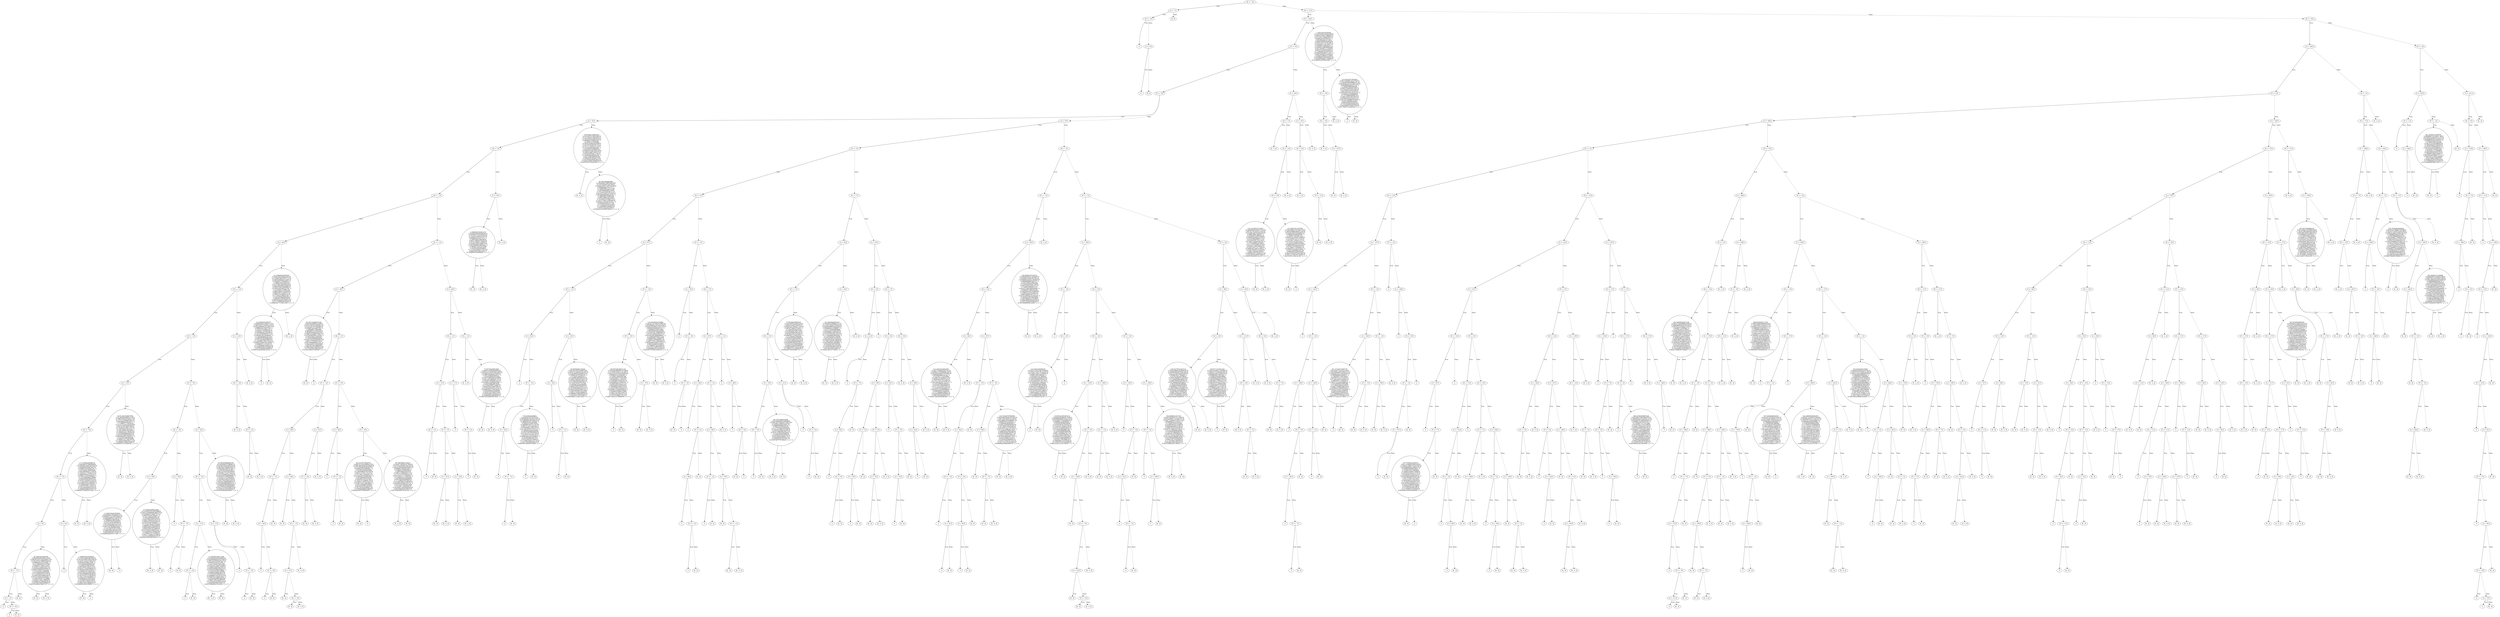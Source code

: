 digraph {
0 [label="vE <= -9.0"];
1 [label="d <= 7.5"];
2 [label="vF <= -9.0"];
3 [label="0"];
2 -> 3 [label="True"];
4 [label="d <= 6.5"];
5 [label="0"];
4 -> 5 [label="True"];
6 [label="[0, 2]"];
4 -> 6 [style="dashed", label="False"];
2 -> 4 [style="dashed", label="False"];
1 -> 2 [label="True"];
7 [label="[0, 2]"];
1 -> 7 [style="dashed", label="False"];
0 -> 1 [label="True"];
8 [label="vE <= 11.0"];
9 [label="d <= 124.5"];
10 [label="vF <= 9.0"];
11 [label="vE <= 3.0"];
12 [label="d <= 52.5"];
13 [label="vF <= 3.0"];
14 [label="vE <= -1.0"];
15 [label="d <= 28.5"];
16 [label="vF <= -1.0"];
17 [label="vE <= -5.0"];
18 [label="d <= 13.5"];
19 [label="vF <= -5.0"];
20 [label="vE <= -7.0"];
21 [label="d <= 8.5"];
22 [label="vF <= -7.0"];
23 [label="d <= 7.5"];
24 [label="-2"];
23 -> 24 [label="True"];
25 [label="vF <= -9.0"];
26 [label="-2"];
25 -> 26 [label="True"];
27 [label="[0, -2]"];
25 -> 27 [style="dashed", label="False"];
23 -> 25 [style="dashed", label="False"];
22 -> 23 [label="True"];
28 [label="[0, -2]"];
22 -> 28 [style="dashed", label="False"];
21 -> 22 [label="True"];
29 [label="39.14943432563254(\n-0.020084020023881193*d\n-0.00026125571020229027*vE\n+0.041187557586607824*vF\n+0.9989495227413566)^2\n+0.31749023647572794(\n-0.5526637744457155*d\n-0.5595670726925307*vE\n+0.6165242900616648*vF\n-0.036677559047563334)^2\n-0.17357836114289685(\n-0.0772660303630334*d\n+0.7722465678732175*vE\n+0.6300146070880248*vF\n-0.027327528532536196)^2\n+0.04531925177379989(\n+0.8295717841796655*d\n-0.30086518793605976*vE\n+0.4704072487959069*vF\n-0.0027953285015987137)^2 <= 0"];
30 [label="[0, -2]"];
29 -> 30 [label="True"];
31 [label="[0, -2, 2]"];
29 -> 31 [style="dashed", label="False"];
21 -> 29 [style="dashed", label="False"];
20 -> 21 [label="True"];
32 [label="d <= 9.5"];
33 [label="-2"];
32 -> 33 [label="True"];
34 [label="1.3266265243439923(\n+0.21561220493807842*d\n+0.027425799072083538*vE\n+0.3253715532179423*vF\n-0.9202676539917838)^2\n-0.27220639306985334(\n+0.62887979591824*d\n-0.2987484675905115*vE\n+0.6219717954096682*vF\n+0.35834430526105454)^2\n+0.03496116174095741(\n-0.25372663225550196*d\n+0.7847439695562826*vE\n+0.5435332273128439*vF\n+0.1561131933444895)^2\n+0.00600614152001935(\n-0.7025983030522169*d\n-0.5423781714842755*vE\n+0.4602782515808261*vF\n-0.018040919245335893)^2 <= 0"];
35 [label="[0, -2]"];
34 -> 35 [label="True"];
36 [label="-2"];
34 -> 36 [style="dashed", label="False"];
32 -> 34 [style="dashed", label="False"];
20 -> 32 [style="dashed", label="False"];
19 -> 20 [label="True"];
37 [label="-17.115385250448913(\n-0.02036819759900046*d\n+0.038020416062297564*vE\n-0.0449600160487801*vF\n+0.9980572034938235)^2\n-0.22716941765643528(\n-0.05578006855177453*d\n-0.15008321779598474*vE\n-0.9862938202124474*vF\n-0.03985112167930666)^2\n+0.14134654980279668(\n-0.3683285087685614*d\n+0.9210112939512434*vE\n-0.11738335557292408*vF\n-0.047890018553188446)^2\n+0.02993440871352437(\n+0.9277973001185421*d\n+0.3574460408407242*vE\n-0.10688425984245917*vF\n+0.0005027702905331149)^2 <= 0"];
38 [label="[0, -2]"];
37 -> 38 [label="True"];
39 [label="[0, -2, 2]"];
37 -> 39 [style="dashed", label="False"];
19 -> 37 [style="dashed", label="False"];
18 -> 19 [label="True"];
40 [label="-29.511632534807656(\n-0.013655502586541132*d\n+0.09647683202784517*vE\n-0.12712131494887602*vF\n+0.9870896207622937)^2\n+1.3798837775454433(\n+0.013131253014430229*d\n-0.6507470679895796*vE\n+0.7422634126917247*vF\n+0.1593764407824154)^2\n+0.20218580159226507(\n+0.14644414311363424*d\n-0.7435090868626653*vE\n-0.6524272865202693*vF\n-0.009326655571939207)^2\n+0.0212473893903466(\n+0.9890375171807656*d\n+0.12006128492350111*vE\n+0.0849931365976208*vF\n+0.012893572147508418)^2 <= 0"];
41 [label="[0, -2]"];
40 -> 41 [label="True"];
42 [label="[0, -2, 2]"];
40 -> 42 [style="dashed", label="False"];
18 -> 40 [style="dashed", label="False"];
17 -> 18 [label="True"];
43 [label="vF <= -5.0"];
44 [label="vE <= -3.0"];
45 [label="d <= 20.5"];
46 [label="11.928435443393605(\n-0.026384437656460275*d\n-0.0006497331234870092*vE\n-0.04364265933718579*vF\n+0.9986985318815678)^2\n-0.16069924359795063(\n-0.5110711653268083*d\n+0.677555732272147*vE\n-0.5276550809519515*vF\n-0.036119374056627025)^2\n+0.1517835876507693(\n+0.21544581126110124*d\n+0.6966186454038253*vE\n+0.6833805363731487*vF\n+0.036008440567911706)^2 <= 0"];
47 [label="[0, -2]"];
46 -> 47 [label="True"];
48 [label="-2"];
46 -> 48 [style="dashed", label="False"];
45 -> 46 [label="True"];
49 [label="27.025262299816262(\n+0.012595279316870668*d\n+0.00011045896690389575*vE\n+0.01682827318907337*vF\n-0.9997790535709481)^2\n-0.14821284294584175(\n-0.5314465706941954*d\n+0.6861589863614813*vE\n-0.4965139335281646*vF\n-0.01497670675259021)^2\n+0.14182156344776226(\n-0.28995734379409444*d\n-0.6983269523469358*vE\n-0.6542529075523869*vF\n-0.014742434160002134)^2\n+0.014920914745460303(\n-0.7958207337184584*d\n-0.20377757693141768*vE\n+0.5702138686432576*vF\n-0.0004504782618030343)^2 <= 0"];
50 [label="[0, -2, 2]"];
49 -> 50 [label="True"];
51 [label="[0, -2]"];
49 -> 51 [style="dashed", label="False"];
45 -> 49 [style="dashed", label="False"];
44 -> 45 [label="True"];
52 [label="d <= 25.5"];
53 [label="-2"];
52 -> 53 [label="True"];
54 [label="vF <= -7.0"];
55 [label="-2"];
54 -> 55 [label="True"];
56 [label="[0, -2]"];
54 -> 56 [style="dashed", label="False"];
52 -> 54 [style="dashed", label="False"];
44 -> 52 [style="dashed", label="False"];
43 -> 44 [label="True"];
57 [label="d <= 20.5"];
58 [label="vE <= -3.0"];
59 [label="d <= 11.5"];
60 [label="vF <= -3.0"];
61 [label="-2"];
60 -> 61 [label="True"];
62 [label="[0, -2]"];
60 -> 62 [style="dashed", label="False"];
59 -> 60 [label="True"];
63 [label="11.810594154811394(\n+0.03265463825269029*d\n+0.002299584420142749*vE\n+0.09123255529207427*vF\n-0.9952914183127268)^2\n+0.4177323275221138(\n-0.010970477460757666*d\n+0.5288814960623408*vE\n+0.8450030884384414*vF\n+0.07831853086363862)^2\n-0.23325334382720883(\n+0.5088343806439475*d\n-0.7275233979083822*vE\n+0.45668641543522415*vF\n+0.05687527166931464)^2\n+0.034295268685366344(\n+0.8601749219196976*d\n+0.43702263159955124*vE\n-0.2628381999278287*vF\n+0.005138465621541054)^2 <= 0"];
64 [label="[0, -2, 2]"];
63 -> 64 [label="True"];
65 [label="[0, -2]"];
63 -> 65 [style="dashed", label="False"];
59 -> 63 [style="dashed", label="False"];
58 -> 59 [label="True"];
66 [label="d <= 13.5"];
67 [label="-2"];
66 -> 67 [label="True"];
68 [label="vF <= -3.0"];
69 [label="-2"];
68 -> 69 [label="True"];
70 [label="[0, -2]"];
68 -> 70 [style="dashed", label="False"];
66 -> 68 [style="dashed", label="False"];
58 -> 66 [style="dashed", label="False"];
57 -> 58 [label="True"];
71 [label="-39.393945068508316(\n-0.01483468197586661*d\n+0.02548152910664455*vE\n-0.02078341480401946*vF\n+0.9993491249579128)^2\n+0.4457841382161807(\n-0.05121619257403594*d\n+0.9454811712677402*vE\n+0.32110959843055226*vF\n-0.018190167458569908)^2\n-0.35107137375622643(\n-0.19918914440187044*d\n-0.32427709335833393*vE\n+0.9244273860980644*vF\n+0.024536896858028415)^2\n+0.042844398309083855(\n+0.9785093349484946*d\n-0.016137322443299674*vE\n+0.2046721361024856*vF\n+0.019193356826294954)^2 <= 0"];
72 [label="[0, -2]"];
71 -> 72 [label="True"];
73 [label="[0, -2, 2]"];
71 -> 73 [style="dashed", label="False"];
57 -> 71 [style="dashed", label="False"];
43 -> 57 [style="dashed", label="False"];
17 -> 43 [style="dashed", label="False"];
16 -> 17 [label="True"];
74 [label="d <= 14.5"];
75 [label="vE <= -3.0"];
76 [label="[0, -2, 2]"];
75 -> 76 [label="True"];
77 [label="vF <= 1.0"];
78 [label="[0, -2]"];
77 -> 78 [label="True"];
79 [label="[0, -2, 2]"];
77 -> 79 [style="dashed", label="False"];
75 -> 77 [style="dashed", label="False"];
74 -> 75 [label="True"];
80 [label="[0, -2, 2]"];
74 -> 80 [style="dashed", label="False"];
16 -> 74 [style="dashed", label="False"];
15 -> 16 [label="True"];
81 [label="-22.105680042855383(\n-0.019470401644091813*d\n+0.12586579018791777*vE\n-0.23635369593573166*vF\n+0.9632837778856802)^2\n+1.8884379013045147(\n+0.07039257836952618*d\n-0.04233485986234949*vE\n+0.9662792614066688*vF\n+0.24404309768216736)^2\n-0.12104593127689116(\n-0.06261884311440166*d\n-0.9895149771046531*vE\n-0.0669753578692122*vF\n+0.1115943189005736)^2\n+0.02252858496880823(\n+0.9953615769444397*d\n-0.056795004942198635*vE\n-0.07717266893916036*vF\n+0.008604517714581109)^2 <= 0"];
82 [label="-43.43058255350937(\n+0.008459301190841715*d\n+3.895318257102497e-05*vE\n+0.0025206458533140815*vF\n-0.9999610417663752)^2\n-0.19474771908321417(\n+0.6408077532867091*d\n+0.695588285135858*vE\n+0.3247816009549173*vF\n+0.00626678470648605)^2\n+0.19238046562161257(\n+0.6987567855089938*d\n-0.7037200596878884*vE\n+0.12836861196471916*vF\n+0.0062073956104136945)^2\n-0.04985071116702137(\n+0.31785660014565315*d\n+0.14468936953792608*vE\n-0.9370336480019699*vF\n+0.0003325638044030418)^2 <= 0"];
83 [label="-2"];
82 -> 83 [label="True"];
84 [label="[0, -2]"];
82 -> 84 [style="dashed", label="False"];
81 -> 82 [label="True"];
85 [label="[0, -2, 2]"];
81 -> 85 [style="dashed", label="False"];
15 -> 81 [style="dashed", label="False"];
14 -> 15 [label="True"];
86 [label="vF <= -1.0"];
87 [label="d <= 36.5"];
88 [label="28.146114486207438(\n-0.02019165658231009*d\n+0.06715567913938661*vE\n-0.07523197397382266*vF\n+0.9946972211963758)^2\n+1.660069777685684(\n-0.06928607257842342*d\n-0.9928918439422079*vE\n+0.06615519089719901*vF\n+0.07063085088723456)^2\n-0.10632306121649367(\n-0.7414936906894289*d\n+0.002577422048259597*vE\n-0.667727700400333*vF\n-0.06572808898361329)^2\n+0.042104051705043465(\n-0.6670673457896805*d\n+0.09823063619846475*vE\n+0.7376336210663395*vF\n+0.03561656027349546)^2 <= 0"];
89 [label="[0, -2]"];
88 -> 89 [label="True"];
90 [label="-2"];
88 -> 90 [style="dashed", label="False"];
87 -> 88 [label="True"];
91 [label="vE <= 1.0"];
92 [label="vF <= -5.0"];
93 [label="d <= 40.5"];
94 [label="vF <= -7.0"];
95 [label="d <= 39.5"];
96 [label="-2"];
95 -> 96 [label="True"];
97 [label="vF <= -9.0"];
98 [label="-2"];
97 -> 98 [label="True"];
99 [label="[0, -2]"];
97 -> 99 [style="dashed", label="False"];
95 -> 97 [style="dashed", label="False"];
94 -> 95 [label="True"];
100 [label="[0, -2]"];
94 -> 100 [style="dashed", label="False"];
93 -> 94 [label="True"];
101 [label="d <= 48.5"];
102 [label="[0, -2]"];
101 -> 102 [label="True"];
103 [label="vF <= -7.0"];
104 [label="d <= 51.5"];
105 [label="[0, -2]"];
104 -> 105 [label="True"];
106 [label="vF <= -9.0"];
107 [label="[0, -2]"];
106 -> 107 [label="True"];
108 [label="[0, -2, 2]"];
106 -> 108 [style="dashed", label="False"];
104 -> 106 [style="dashed", label="False"];
103 -> 104 [label="True"];
109 [label="[0, -2, 2]"];
103 -> 109 [style="dashed", label="False"];
101 -> 103 [style="dashed", label="False"];
93 -> 101 [style="dashed", label="False"];
92 -> 93 [label="True"];
110 [label="d <= 43.5"];
111 [label="vF <= -3.0"];
112 [label="[0, -2]"];
111 -> 112 [label="True"];
113 [label="[0, -2, 2]"];
111 -> 113 [style="dashed", label="False"];
110 -> 111 [label="True"];
114 [label="[0, -2, 2]"];
110 -> 114 [style="dashed", label="False"];
92 -> 110 [style="dashed", label="False"];
91 -> 92 [label="True"];
115 [label="vF <= -5.0"];
116 [label="d <= 49.5"];
117 [label="-2"];
116 -> 117 [label="True"];
118 [label="vF <= -7.0"];
119 [label="-2"];
118 -> 119 [label="True"];
120 [label="[0, -2]"];
118 -> 120 [style="dashed", label="False"];
116 -> 118 [style="dashed", label="False"];
115 -> 116 [label="True"];
121 [label="d <= 44.5"];
122 [label="56.10373073920572(\n-0.0067437345168094315*d\n+0.0001468384403832698*vE\n-0.01579229626393405*vF\n+0.9998525410589061)^2\n+0.6159319346254588(\n+0.14903689207457402*d\n-0.6053115376117811*vE\n+0.7817961704630201*vF\n+0.013442287162882281)^2\n-0.3976282662354339(\n+0.406367152754765*d\n+0.7583757709984178*vE\n+0.5095271567047623*vF\n+0.01067725174852998)^2\n+0.05147639887290803(\n-0.9014478709318218*d\n+0.2417935293490841*vE\n+0.3590646568633866*vF\n-0.0004442397750839453)^2 <= 0"];
123 [label="[0, -2]"];
122 -> 123 [label="True"];
124 [label="-2"];
122 -> 124 [style="dashed", label="False"];
121 -> 122 [label="True"];
125 [label="80.78938882375441(\n+0.003671483467073883*d\n-7.2577401039044706e-06*vE\n+0.0010169500094954803*vF\n-0.9999927429582449)^2\n-0.15866477845645616(\n+0.69670884204252*d\n+0.6961372888280117*vE\n+0.1731537381095463*vF\n+0.002729011111566359)^2\n+0.14945322112038428(\n+0.6635894393848896*d\n-0.7171266397097842*vE\n+0.21300556927106656*vF\n+0.002658197680743115)^2\n+0.027335575626531494(\n-0.2724561718255081*d\n+0.033500114463084256*vE\n+0.9615848253018873*vF\n-2.2677932836917872e-05)^2 <= 0"];
126 [label="[0, -2, 2]"];
125 -> 126 [label="True"];
127 [label="[0, -2]"];
125 -> 127 [style="dashed", label="False"];
121 -> 125 [style="dashed", label="False"];
115 -> 121 [style="dashed", label="False"];
91 -> 115 [style="dashed", label="False"];
87 -> 91 [style="dashed", label="False"];
86 -> 87 [label="True"];
128 [label="d <= 28.5"];
129 [label="vE <= 1.0"];
130 [label="d <= 15.5"];
131 [label="vF <= 1.0"];
132 [label="-2"];
131 -> 132 [label="True"];
133 [label="[0, -2]"];
131 -> 133 [style="dashed", label="False"];
130 -> 131 [label="True"];
134 [label="vF <= 1.0"];
135 [label="d <= 27.5"];
136 [label="[0, -2]"];
135 -> 136 [label="True"];
137 [label="[0, -2, 2]"];
135 -> 137 [style="dashed", label="False"];
134 -> 135 [label="True"];
138 [label="d <= 16.5"];
139 [label="[0, -2]"];
138 -> 139 [label="True"];
140 [label="[0, -2, 2]"];
138 -> 140 [style="dashed", label="False"];
134 -> 138 [style="dashed", label="False"];
130 -> 134 [style="dashed", label="False"];
129 -> 130 [label="True"];
141 [label="d <= 17.5"];
142 [label="-2"];
141 -> 142 [label="True"];
143 [label="vF <= 1.0"];
144 [label="-2"];
143 -> 144 [label="True"];
145 [label="[0, -2]"];
143 -> 145 [style="dashed", label="False"];
141 -> 143 [style="dashed", label="False"];
129 -> 141 [style="dashed", label="False"];
128 -> 129 [label="True"];
146 [label="vE <= 1.0"];
147 [label="[0, -2, 2]"];
146 -> 147 [label="True"];
148 [label="-73.05716620991909(\n-0.004815230849490843*d\n+0.00021211043910621368*vE\n-0.019823303433233366*vF\n+0.9997918809442401)^2\n+1.8144380503255162(\n+0.055715695909167806*d\n+0.38114973660600715*vE\n+0.9226478658083161*vF\n+0.018481212998287908)^2\n-0.3625336818007805(\n+0.37702259897742807*d\n-0.8638700101686769*vE\n+0.33392852555313723*vF\n+0.008620047179870836)^2\n+0.06416665651966655(\n+0.9245142154891528*d\n+0.3293226971004412*vE\n-0.19188458036606296*vF\n+0.0005782306693927834)^2 <= 0"];
149 [label="[0, -2]"];
148 -> 149 [label="True"];
150 [label="[0, -2, 2]"];
148 -> 150 [style="dashed", label="False"];
146 -> 148 [style="dashed", label="False"];
128 -> 146 [style="dashed", label="False"];
86 -> 128 [style="dashed", label="False"];
14 -> 86 [style="dashed", label="False"];
13 -> 14 [label="True"];
151 [label="d <= 18.5"];
152 [label="-2.1808006345361615(\n-0.003902640200560242*d\n-0.10678417374238354*vE\n+0.1225415648741363*vF\n-0.9866942153047311)^2\n-0.14087858724836452(\n-0.06271588597762622*d\n-0.9774116993714083*vE\n-0.18388149297566847*vF\n+0.08319064922800148)^2\n+0.08064731231677656(\n-0.102552306290489*d\n+0.17702554652317087*vE\n-0.9689168759821042*vF\n-0.13908654783894095)^2 <= 0"];
153 [label="[0, -2]"];
152 -> 153 [label="True"];
154 [label="[0, -2, 2]"];
152 -> 154 [style="dashed", label="False"];
151 -> 152 [label="True"];
155 [label="[0, -2, 2]"];
151 -> 155 [style="dashed", label="False"];
13 -> 151 [style="dashed", label="False"];
12 -> 13 [label="True"];
156 [label="-6.675286116695432(\n+0.04706472738400582*d\n+0.2311822672843402*vE\n+0.18078791619881918*vF\n-0.9548064725828109)^2\n+0.55063114794086(\n+0.08761439925503006*d\n+0.9322916265429115*vE\n+0.2217114280315118*vF\n+0.2720295623666306)^2\n-0.04146541539600451(\n+0.056043374831962145*d\n+0.2565154867420013*vE\n-0.9578559796217136*vF\n-0.11649406638059129)^2\n-0.00131580280836793(\n+0.9934625149530774*d\n-0.10764240536497997*vE\n+0.025917066570968292*vF\n+0.02781455753205238)^2 <= 0"];
157 [label="[0, -2, 2]"];
156 -> 157 [label="True"];
158 [label="-86.3643490980386(\n+0.004284817985596435*d\n-9.3197438585702e-06*vE\n+0.0005287837758735256*vF\n-0.999990680274417)^2\n+0.18809788142212308(\n-0.7097698659851184*d\n-0.7032154350078011*vE\n-0.041297055937974406*vF\n-0.003056546599022128)^2\n-0.18680696793948343(\n+0.683138801091528*d\n-0.7014508130788673*vE\n+0.20317206213396388*vF\n+0.003041125196102231)^2\n-0.08185950491011178(\n+0.1718422419474359*d\n-0.1159948650196895*vE\n-0.978271632383769*vF\n+0.00022010165509758672)^2 <= 0"];
159 [label="-2"];
158 -> 159 [label="True"];
160 [label="[0, -2]"];
158 -> 160 [style="dashed", label="False"];
156 -> 158 [style="dashed", label="False"];
12 -> 156 [style="dashed", label="False"];
11 -> 12 [label="True"];
161 [label="d <= 79.5"];
162 [label="vF <= 3.0"];
163 [label="vE <= 5.0"];
164 [label="d <= 67.5"];
165 [label="vF <= -1.0"];
166 [label="d <= 52.5"];
167 [label="-2"];
166 -> 167 [label="True"];
168 [label="vF <= -5.0"];
169 [label="d <= 64.5"];
170 [label="-2"];
169 -> 170 [label="True"];
171 [label="vF <= -7.0"];
172 [label="-2"];
171 -> 172 [label="True"];
173 [label="[0, -2]"];
171 -> 173 [style="dashed", label="False"];
169 -> 171 [style="dashed", label="False"];
168 -> 169 [label="True"];
174 [label="-75.0224643426981(\n-0.0044441567437026*d\n+6.006299401467991e-05*vE\n-0.014885061850196075*vF\n+0.9998793331182468)^2\n-0.5085974750015542(\n+0.06689874553717913*d\n-0.4867113031186058*vE\n+0.8708960911683106*vF\n+0.013291487873740113)^2\n+0.18549430284104582(\n+0.3970729769590063*d\n+0.8138337227572728*vE\n+0.424197155368732*vF\n+0.008030943221492693)^2\n-0.0235816687227973(\n-0.9153348339735063*d\n+0.31746933003372174*vE\n+0.2477402000050615*vF\n-0.0003993796256574096)^2 <= 0"];
175 [label="-2"];
174 -> 175 [label="True"];
176 [label="[0, -2]"];
174 -> 176 [style="dashed", label="False"];
168 -> 174 [style="dashed", label="False"];
166 -> 168 [style="dashed", label="False"];
165 -> 166 [label="True"];
177 [label="d <= 43.5"];
178 [label="d <= 32.5"];
179 [label="-2"];
178 -> 179 [label="True"];
180 [label="vF <= 1.0"];
181 [label="-2"];
180 -> 181 [label="True"];
182 [label="[0, -2]"];
180 -> 182 [style="dashed", label="False"];
178 -> 180 [style="dashed", label="False"];
177 -> 178 [label="True"];
183 [label="-99.49559480134826(\n-0.003342783473856418*d\n+4.981071218496165e-05*vE\n-0.013618608232494932*vF\n+0.9999016735796323)^2\n+1.474297329052417(\n+0.03288678602881401*d\n+0.22851788876253837*vE\n+0.9728925068420063*vF\n+0.01334930525847065)^2\n-0.12301270317152346(\n+0.5004892448665668*d\n-0.8464210547164521*vE\n+0.18183602896193374*vF\n+0.004191953832926732)^2\n+0.048159002672473056(\n+0.8651114384148662*d\n+0.48098957386526625*vE\n-0.1422334778167284*vF\n+0.0009309913152613443)^2 <= 0"];
184 [label="[0, -2]"];
183 -> 184 [label="True"];
185 [label="[0, -2, 2]"];
183 -> 185 [style="dashed", label="False"];
177 -> 183 [style="dashed", label="False"];
165 -> 177 [style="dashed", label="False"];
164 -> 165 [label="True"];
186 [label="vF <= -3.0"];
187 [label="vF <= -5.0"];
188 [label="-109.59706226627134(\n+0.0032991886397761546*d\n-3.113536574391573e-06*vE\n+0.0012532537634292646*vF\n-0.9999937723304229)^2\n-0.11089779816004786(\n+0.5042468477102028*d\n-0.602445691273612*vE\n+0.6186989152484552*vF\n+0.002440883153280932)^2\n+0.09497085142131173(\n-0.6970290270555418*d\n-0.7068884053609753*vE\n-0.12022198031094032*vF\n-0.0024481132200638803)^2\n-0.052463193962473946(\n+0.5097791358722057*d\n-0.3706318543007215*vE\n-0.7763741089677912*vF\n+0.0007100221575890904)^2 <= 0"];
189 [label="-2"];
188 -> 189 [label="True"];
190 [label="[0, -2]"];
188 -> 190 [style="dashed", label="False"];
187 -> 188 [label="True"];
191 [label="d <= 75.5"];
192 [label="[0, -2]"];
191 -> 192 [label="True"];
193 [label="[0, -2, 2]"];
191 -> 193 [style="dashed", label="False"];
187 -> 191 [style="dashed", label="False"];
186 -> 187 [label="True"];
194 [label="-118.40394524723686(\n+0.0032172775555738813*d\n-3.2852088091081487e-06*vE\n+0.0016720296331385778*vF\n-0.9999934266940178)^2\n-0.2606822130415566(\n-0.0824920678042628*d\n+0.21452120745866946*vE\n-0.9732276842559431*vF\n-0.0018933825988699691)^2\n+0.10083465458417222(\n-0.6994876411489487*d\n-0.7080574394868581*vE\n-0.09677755114466269*vF\n-0.0024099505464115515)^2\n-0.08518238830419651(\n+0.7098603720129691*d\n-0.6727817728855283*vE\n-0.20846866553312038*vF\n+0.0019374750203398703)^2 <= 0"];
195 [label="[0, -2]"];
194 -> 195 [label="True"];
196 [label="[0, -2, 2]"];
194 -> 196 [style="dashed", label="False"];
186 -> 194 [style="dashed", label="False"];
164 -> 186 [style="dashed", label="False"];
163 -> 164 [label="True"];
197 [label="vF <= -3.0"];
198 [label="d <= 76.5"];
199 [label="-2"];
198 -> 199 [label="True"];
200 [label="vF <= -5.0"];
201 [label="-2"];
200 -> 201 [label="True"];
202 [label="vE <= 7.0"];
203 [label="[0, -2]"];
202 -> 203 [label="True"];
204 [label="-2"];
202 -> 204 [style="dashed", label="False"];
200 -> 202 [style="dashed", label="False"];
198 -> 200 [style="dashed", label="False"];
197 -> 198 [label="True"];
205 [label="vE <= 7.0"];
206 [label="d <= 67.5"];
207 [label="d <= 49.5"];
208 [label="-2"];
207 -> 208 [label="True"];
209 [label="vF <= 1.0"];
210 [label="d <= 60.5"];
211 [label="-2"];
210 -> 211 [label="True"];
212 [label="vF <= -1.0"];
213 [label="-2"];
212 -> 213 [label="True"];
214 [label="[0, -2]"];
212 -> 214 [style="dashed", label="False"];
210 -> 212 [style="dashed", label="False"];
209 -> 210 [label="True"];
215 [label="[0, -2]"];
209 -> 215 [style="dashed", label="False"];
207 -> 209 [style="dashed", label="False"];
206 -> 207 [label="True"];
216 [label="vF <= 1.0"];
217 [label="d <= 69.5"];
218 [label="vF <= -1.0"];
219 [label="-2"];
218 -> 219 [label="True"];
220 [label="[0, -2]"];
218 -> 220 [style="dashed", label="False"];
217 -> 218 [label="True"];
221 [label="d <= 78.5"];
222 [label="[0, -2]"];
221 -> 222 [label="True"];
223 [label="vF <= -1.0"];
224 [label="[0, -2]"];
223 -> 224 [label="True"];
225 [label="[0, -2, 2]"];
223 -> 225 [style="dashed", label="False"];
221 -> 223 [style="dashed", label="False"];
217 -> 221 [style="dashed", label="False"];
216 -> 217 [label="True"];
226 [label="[0, -2, 2]"];
216 -> 226 [style="dashed", label="False"];
206 -> 216 [style="dashed", label="False"];
205 -> 206 [label="True"];
227 [label="vF <= 1.0"];
228 [label="-2"];
227 -> 228 [label="True"];
229 [label="d <= 68.5"];
230 [label="-2"];
229 -> 230 [label="True"];
231 [label="vE <= 9.0"];
232 [label="[0, -2]"];
231 -> 232 [label="True"];
233 [label="-2"];
231 -> 233 [style="dashed", label="False"];
229 -> 231 [style="dashed", label="False"];
227 -> 229 [style="dashed", label="False"];
205 -> 227 [style="dashed", label="False"];
197 -> 205 [style="dashed", label="False"];
163 -> 197 [style="dashed", label="False"];
162 -> 163 [label="True"];
234 [label="vE <= 7.0"];
235 [label="d <= 36.5"];
236 [label="vF <= 7.0"];
237 [label="vE <= 5.0"];
238 [label="d <= 19.5"];
239 [label="vF <= 5.0"];
240 [label="-2"];
239 -> 240 [label="True"];
241 [label="[0, -2]"];
239 -> 241 [style="dashed", label="False"];
238 -> 239 [label="True"];
242 [label="98.37574488323268(\n-0.002386802981500096*d\n+0.00010037768030772952*vE\n-0.0198523588553827*vF\n+0.9998000684855578)^2\n-0.7606315305340019(\n+0.11173799625550548*d\n+0.5444423360153159*vE\n+0.8311544658679977*vF\n+0.016715765452825982)^2\n+0.3206584993280934(\n+0.04728234154467741*d\n-0.8385266409994627*vE\n+0.5426942475010167*vF\n+0.01097297778708024)^2 <= 0"];
243 [label="[0, -2, 2]"];
242 -> 243 [label="True"];
244 [label="[0, -2]"];
242 -> 244 [style="dashed", label="False"];
238 -> 242 [style="dashed", label="False"];
237 -> 238 [label="True"];
245 [label="d <= 21.5"];
246 [label="-2"];
245 -> 246 [label="True"];
247 [label="vF <= 5.0"];
248 [label="-2"];
247 -> 248 [label="True"];
249 [label="[0, -2]"];
247 -> 249 [style="dashed", label="False"];
245 -> 247 [style="dashed", label="False"];
237 -> 245 [style="dashed", label="False"];
236 -> 237 [label="True"];
250 [label="37.85340638465633(\n+0.00419876243951203*d\n-0.0634212420750676*vE\n+0.000512571664411335*vF\n+0.9979778823791243)^2\n-0.7705022976221674(\n+0.0958165432951789*d\n-0.9232056892198142*vE\n-0.3674821561533449*vF\n-0.058883871578043555)^2\n+0.121694933766059(\n-0.07903572048459587*d\n-0.37432152891431075*vE\n+0.9236146968049808*vF\n-0.023929891863051493)^2\n+0.019131437928508296(\n+0.9922474063016845*d\n+0.059601966721554156*vE\n+0.10905271213968336*vF\n-0.0004429734552848173)^2 <= 0"];
251 [label="[0, -2]"];
250 -> 251 [label="True"];
252 [label="[0, -2, 2]"];
250 -> 252 [style="dashed", label="False"];
236 -> 250 [style="dashed", label="False"];
235 -> 236 [label="True"];
253 [label="d <= 54.5"];
254 [label="-39.12820846854187(\n-0.018393183489852173*d\n+0.11405748407503595*vE\n-0.029583868829443836*vF\n+0.9928632211098687)^2\n-0.41777163845884846(\n-0.20922822718463832*d\n-0.9319959420497405*vE\n+0.27423704142912675*vF\n+0.11136048697895269)^2\n+0.1184763057129258(\n+0.6572079947921043*d\n+0.07605363032136059*vE\n+0.7494194367010969*vF\n+0.02576829041464896)^2\n-0.05452427267535676(\n+0.7238528105434336*d\n-0.33554478038591284*vE\n-0.601904766310991*vF\n+0.03402148315774802)^2 <= 0"];
255 [label="[0, -2]"];
254 -> 255 [label="True"];
256 [label="[0, -2, 2]"];
254 -> 256 [style="dashed", label="False"];
253 -> 254 [label="True"];
257 [label="[0, -2, 2]"];
253 -> 257 [style="dashed", label="False"];
235 -> 253 [style="dashed", label="False"];
234 -> 235 [label="True"];
258 [label="d <= 43.5"];
259 [label="vE <= 9.0"];
260 [label="d <= 23.5"];
261 [label="-2"];
260 -> 261 [label="True"];
262 [label="vF <= 7.0"];
263 [label="d <= 40.5"];
264 [label="-2"];
263 -> 264 [label="True"];
265 [label="vF <= 5.0"];
266 [label="-2"];
265 -> 266 [label="True"];
267 [label="[0, -2]"];
265 -> 267 [style="dashed", label="False"];
263 -> 265 [style="dashed", label="False"];
262 -> 263 [label="True"];
268 [label="[0, -2]"];
262 -> 268 [style="dashed", label="False"];
260 -> 262 [style="dashed", label="False"];
259 -> 260 [label="True"];
269 [label="-2"];
259 -> 269 [style="dashed", label="False"];
258 -> 259 [label="True"];
270 [label="vF <= 7.0"];
271 [label="vE <= 9.0"];
272 [label="d <= 60.5"];
273 [label="vF <= 5.0"];
274 [label="d <= 55.5"];
275 [label="-2"];
274 -> 275 [label="True"];
276 [label="[0, -2]"];
274 -> 276 [style="dashed", label="False"];
273 -> 274 [label="True"];
277 [label="[0, -2]"];
273 -> 277 [style="dashed", label="False"];
272 -> 273 [label="True"];
278 [label="vF <= 5.0"];
279 [label="d <= 75.5"];
280 [label="[0, -2]"];
279 -> 280 [label="True"];
281 [label="[0, -2, 2]"];
279 -> 281 [style="dashed", label="False"];
278 -> 279 [label="True"];
282 [label="[0, -2, 2]"];
278 -> 282 [style="dashed", label="False"];
272 -> 278 [style="dashed", label="False"];
271 -> 272 [label="True"];
283 [label="d <= 61.5"];
284 [label="-2"];
283 -> 284 [label="True"];
285 [label="vF <= 5.0"];
286 [label="d <= 76.5"];
287 [label="-2"];
286 -> 287 [label="True"];
288 [label="[0, -2]"];
286 -> 288 [style="dashed", label="False"];
285 -> 286 [label="True"];
289 [label="[0, -2]"];
285 -> 289 [style="dashed", label="False"];
283 -> 285 [style="dashed", label="False"];
271 -> 283 [style="dashed", label="False"];
270 -> 271 [label="True"];
290 [label="vE <= 9.0"];
291 [label="[0, -2, 2]"];
290 -> 291 [label="True"];
292 [label="d <= 66.5"];
293 [label="d <= 44.5"];
294 [label="-2"];
293 -> 294 [label="True"];
295 [label="[0, -2]"];
293 -> 295 [style="dashed", label="False"];
292 -> 293 [label="True"];
296 [label="[0, -2, 2]"];
292 -> 296 [style="dashed", label="False"];
290 -> 292 [style="dashed", label="False"];
270 -> 290 [style="dashed", label="False"];
258 -> 270 [style="dashed", label="False"];
234 -> 258 [style="dashed", label="False"];
162 -> 234 [style="dashed", label="False"];
161 -> 162 [label="True"];
297 [label="vE <= 7.0"];
298 [label="vF <= -1.0"];
299 [label="d <= 102.5"];
300 [label="vE <= 5.0"];
301 [label="d <= 84.5"];
302 [label="-123.18203522804265(\n+0.002773406523621341*d\n-3.5258841379009694e-06*vE\n+0.0025328426010307985*vF\n-0.9999929464312142)^2\n-0.1427457773351869(\n+0.32094781469862715*d\n-0.5946036703632126*vE\n+0.7371779711812062*vF\n+0.0027593905001767447)^2\n+0.10701686001885011(\n+0.6183811646446062*d\n+0.7211103155677547*vE\n+0.312407392836982*vF\n+0.0025037762186988803)^2\n-0.04096995072226902(\n+0.7173489692396631*d\n-0.35559300887380996*vE\n-0.5991359148092613*vF\n+0.00047324045994960487)^2 <= 0"];
303 [label="[0, -2]"];
302 -> 303 [label="True"];
304 [label="[0, -2, 2]"];
302 -> 304 [style="dashed", label="False"];
301 -> 302 [label="True"];
305 [label="[0, -2, 2]"];
301 -> 305 [style="dashed", label="False"];
300 -> 301 [label="True"];
306 [label="d <= 87.5"];
307 [label="vF <= -5.0"];
308 [label="d <= 84.5"];
309 [label="vF <= -7.0"];
310 [label="-2"];
309 -> 310 [label="True"];
311 [label="d <= 81.5"];
312 [label="-2"];
311 -> 312 [label="True"];
313 [label="[0, -2]"];
311 -> 313 [style="dashed", label="False"];
309 -> 311 [style="dashed", label="False"];
308 -> 309 [label="True"];
314 [label="vF <= -9.0"];
315 [label="d <= 85.5"];
316 [label="-2"];
315 -> 316 [label="True"];
317 [label="[0, -2]"];
315 -> 317 [style="dashed", label="False"];
314 -> 315 [label="True"];
318 [label="[0, -2]"];
314 -> 318 [style="dashed", label="False"];
308 -> 314 [style="dashed", label="False"];
307 -> 308 [label="True"];
319 [label="[0, -2]"];
307 -> 319 [style="dashed", label="False"];
306 -> 307 [label="True"];
320 [label="vF <= -5.0"];
321 [label="d <= 99.5"];
322 [label="[0, -2]"];
321 -> 322 [label="True"];
323 [label="vF <= -7.0"];
324 [label="[0, -2]"];
323 -> 324 [label="True"];
325 [label="[0, -2, 2]"];
323 -> 325 [style="dashed", label="False"];
321 -> 323 [style="dashed", label="False"];
320 -> 321 [label="True"];
326 [label="-134.72016678798408(\n+0.0025046792407021623*d\n-1.08173447605572e-05*vE\n+0.007666623503888687*vF\n-0.9999674741455024)^2\n-0.4084090482905917(\n+0.03821260469389555*d\n-0.3917484319925248*vE\n+0.9192507127195755*vF\n+0.007147729601673595)^2\n+0.10266247960912911(\n-0.48685393827963597*d\n-0.8106768569849577*vE\n-0.325211556419042*vF\n-0.003704038620611279)^2\n-0.0253105893721427(\n-0.8726435504866941*d\n+0.4351277967027247*vE\n+0.22171331403437694*vF\n-0.0004906225662456976)^2 <= 0"];
327 [label="[0, -2]"];
326 -> 327 [label="True"];
328 [label="[0, -2, 2]"];
326 -> 328 [style="dashed", label="False"];
320 -> 326 [style="dashed", label="False"];
306 -> 320 [style="dashed", label="False"];
300 -> 306 [style="dashed", label="False"];
299 -> 300 [label="True"];
329 [label="-146.99582627834315(\n-0.0036495541811655007*d\n+0.00406354256783784*vE\n+0.0009954243621345083*vF\n+0.9999845886344537)^2\n-0.18477099213661302(\n-0.07186844049437638*d\n+0.6833220430305147*vE\n-0.72656764990812*vF\n-0.0023157885269026648)^2\n-0.05809971299324128(\n+0.026292263207429004*d\n-0.7268912341610293*vE\n-0.6862389644387767*vF\n+0.0037328650233182524)^2\n+0.005924358199424863(\n+0.9970608431337656*d\n+0.06843688209044078*vE\n-0.03427160520495636*vF\n+0.00339489849612265)^2 <= 0"];
330 [label="[0, -2]"];
329 -> 330 [label="True"];
331 [label="[0, -2, 2]"];
329 -> 331 [style="dashed", label="False"];
299 -> 329 [style="dashed", label="False"];
298 -> 299 [label="True"];
332 [label="[0, -2, 2]"];
298 -> 332 [style="dashed", label="False"];
297 -> 298 [label="True"];
333 [label="vF <= 1.0"];
334 [label="d <= 99.5"];
335 [label="vF <= -5.0"];
336 [label="-2"];
335 -> 336 [label="True"];
337 [label="vE <= 9.0"];
338 [label="-124.7400345858554(\n+0.0023774014746736206*d\n-3.2141607725077614e-05*vE\n+0.015824152971516906*vF\n-0.999871963359249)^2\n+0.6450051447366293(\n+0.04494642248269734*d\n+0.3604708545658583*vE\n+0.9315687856116118*vF\n+0.014838456411409193)^2\n-0.1030242842474068(\n-0.25798306736878646*d\n+0.9051825038628476*vE\n-0.33771811318588685*vF\n-0.005987293022953265)^2\n+0.011875512231246957(\n-0.9651004631742919*d\n-0.22517858840497829*vE\n+0.1336999247681322*vF\n-0.00017152756250374274)^2 <= 0"];
339 [label="-2"];
338 -> 339 [label="True"];
340 [label="[0, -2]"];
338 -> 340 [style="dashed", label="False"];
337 -> 338 [label="True"];
341 [label="-2"];
337 -> 341 [style="dashed", label="False"];
335 -> 337 [style="dashed", label="False"];
334 -> 335 [label="True"];
342 [label="vE <= 9.0"];
343 [label="vF <= -3.0"];
344 [label="d <= 115.5"];
345 [label="-139.95312587287412(\n+0.002643953880473434*d\n-2.8828969998833164e-05*vE\n+0.01492617524265923*vF\n-0.9998851023839659)^2\n+0.6530439356425404(\n+0.04761897617915051*d\n+0.37493351789604756*vE\n+0.9257230300553603*vF\n+0.01393419860868746)^2\n-0.11709708488992182(\n+0.2975708656780675*d\n-0.8901183946681611*vE\n+0.3451162841546091*vF\n+0.005964376270522168)^2\n+0.014537209028809613(\n-0.9535077464368814*d\n-0.25906389134797636*vE\n+0.15397672333525086*vF\n-0.0002153031431272955)^2 <= 0"];
346 [label="-2"];
345 -> 346 [label="True"];
347 [label="[0, -2]"];
345 -> 347 [style="dashed", label="False"];
344 -> 345 [label="True"];
348 [label="vF <= -5.0"];
349 [label="d <= 120.5"];
350 [label="[0, -2]"];
349 -> 350 [label="True"];
351 [label="vF <= -7.0"];
352 [label="d <= 123.5"];
353 [label="[0, -2]"];
352 -> 353 [label="True"];
354 [label="vF <= -9.0"];
355 [label="[0, -2]"];
354 -> 355 [label="True"];
356 [label="[0, -2, 2]"];
354 -> 356 [style="dashed", label="False"];
352 -> 354 [style="dashed", label="False"];
351 -> 352 [label="True"];
357 [label="[0, -2, 2]"];
351 -> 357 [style="dashed", label="False"];
349 -> 351 [style="dashed", label="False"];
348 -> 349 [label="True"];
358 [label="[0, -2, 2]"];
348 -> 358 [style="dashed", label="False"];
344 -> 348 [style="dashed", label="False"];
343 -> 344 [label="True"];
359 [label="d <= 108.5"];
360 [label="vF <= -1.0"];
361 [label="[0, -2]"];
360 -> 361 [label="True"];
362 [label="[0, -2, 2]"];
360 -> 362 [style="dashed", label="False"];
359 -> 360 [label="True"];
363 [label="[0, -2, 2]"];
359 -> 363 [style="dashed", label="False"];
343 -> 359 [style="dashed", label="False"];
342 -> 343 [label="True"];
364 [label="vF <= -3.0"];
365 [label="d <= 116.5"];
366 [label="-2"];
365 -> 366 [label="True"];
367 [label="vF <= -5.0"];
368 [label="d <= 121.5"];
369 [label="-2"];
368 -> 369 [label="True"];
370 [label="vF <= -7.0"];
371 [label="-2"];
370 -> 371 [label="True"];
372 [label="[0, -2]"];
370 -> 372 [style="dashed", label="False"];
368 -> 370 [style="dashed", label="False"];
367 -> 368 [label="True"];
373 [label="[0, -2]"];
367 -> 373 [style="dashed", label="False"];
365 -> 367 [style="dashed", label="False"];
364 -> 365 [label="True"];
374 [label="d <= 109.5"];
375 [label="vF <= -1.0"];
376 [label="-2"];
375 -> 376 [label="True"];
377 [label="d <= 100.5"];
378 [label="-2"];
377 -> 378 [label="True"];
379 [label="[0, -2]"];
377 -> 379 [style="dashed", label="False"];
375 -> 377 [style="dashed", label="False"];
374 -> 375 [label="True"];
380 [label="196.4656023107315(\n+0.0015365970737119391*d\n-2.9570109897132306e-07*vE\n+0.0007721684212381315*vF\n-0.9999985213115441)^2\n+0.1529975525741599(\n-0.01090598762727885*d\n-0.0964629386935799*vE\n+0.995276542323938*vF\n+0.0007517926435716915)^2\n-0.03312785948839306(\n+0.7197807682829547*d\n+0.690161325926942*vE\n+0.07477724221424974*vF\n+0.0011635512863897466)^2\n+0.027909539858528187(\n+0.6941140712543645*d\n-0.7171974941766559*vE\n-0.06190615561046122*vF\n+0.001018985255118053)^2 <= 0"];
381 [label="[0, -2, 2]"];
380 -> 381 [label="True"];
382 [label="[0, -2]"];
380 -> 382 [style="dashed", label="False"];
374 -> 380 [style="dashed", label="False"];
364 -> 374 [style="dashed", label="False"];
342 -> 364 [style="dashed", label="False"];
334 -> 342 [style="dashed", label="False"];
333 -> 334 [label="True"];
383 [label="vF <= 5.0"];
384 [label="d <= 98.5"];
385 [label="vE <= 9.0"];
386 [label="-159.03275501287214(\n+0.0020380943320486167*d\n-8.042083585467556e-06*vE\n+0.007747484792091626*vF\n-0.9999679107782484)^2\n+0.4730799124579803(\n+0.050578468870725236*d\n+0.3138069598289841*vE\n+0.9481094681638764*vF\n+0.007446262659539931)^2\n-0.0676769749188645(\n+0.4408026684259395*d\n-0.8588941210781628*vE\n+0.26073998133494997*vF\n+0.0029254776347668963)^2\n+0.02038015530895079(\n-0.8961755811037949*d\n-0.4047543460861332*vE\n+0.18177754259221257*vF\n-0.000414929872084876)^2 <= 0"];
387 [label="[0, -2]"];
386 -> 387 [label="True"];
388 [label="[0, -2, 2]"];
386 -> 388 [style="dashed", label="False"];
385 -> 386 [label="True"];
389 [label="-160.8771273453162(\n+0.0019726280731406907*d\n-7.438907171189206e-06*vE\n+0.008384258715494555*vF\n-0.9999629057564782)^2\n+0.4998193928026984(\n+0.04286982402914634*d\n+0.2635243664907623*vE\n+0.9636651179830213*vF\n+0.008162526332077622)^2\n-0.050323111445903394(\n+0.4492266977357263*d\n-0.8666620713512797*vE\n+0.2169904908711687*vF\n+0.0027120092280516735)^2\n+0.017207145801939654(\n-0.8923864975265239*d\n-0.4236174716550378*vE\n+0.15554539999643527*vF\n-0.00045307933712471275)^2 <= 0"];
390 [label="-2"];
389 -> 390 [label="True"];
391 [label="[0, -2]"];
389 -> 391 [style="dashed", label="False"];
385 -> 389 [style="dashed", label="False"];
384 -> 385 [label="True"];
392 [label="d <= 111.5"];
393 [label="vE <= 9.0"];
394 [label="[0, -2, 2]"];
393 -> 394 [label="True"];
395 [label="vF <= 3.0"];
396 [label="[0, -2]"];
395 -> 396 [label="True"];
397 [label="[0, -2, 2]"];
395 -> 397 [style="dashed", label="False"];
393 -> 395 [style="dashed", label="False"];
392 -> 393 [label="True"];
398 [label="[0, -2, 2]"];
392 -> 398 [style="dashed", label="False"];
384 -> 392 [style="dashed", label="False"];
383 -> 384 [label="True"];
399 [label="d <= 83.5"];
400 [label="vE <= 9.0"];
401 [label="[0, -2, 2]"];
400 -> 401 [label="True"];
402 [label="vF <= 7.0"];
403 [label="[0, -2]"];
402 -> 403 [label="True"];
404 [label="[0, -2, 2]"];
402 -> 404 [style="dashed", label="False"];
400 -> 402 [style="dashed", label="False"];
399 -> 400 [label="True"];
405 [label="[0, -2, 2]"];
399 -> 405 [style="dashed", label="False"];
383 -> 399 [style="dashed", label="False"];
333 -> 383 [style="dashed", label="False"];
297 -> 333 [style="dashed", label="False"];
161 -> 297 [style="dashed", label="False"];
11 -> 161 [style="dashed", label="False"];
10 -> 11 [label="True"];
406 [label="d <= 26.5"];
407 [label="vE <= 7.0"];
408 [label="[0, -2, 2]"];
407 -> 408 [label="True"];
409 [label="vF <= 13.0"];
410 [label="vE <= 9.0"];
411 [label="-135.24235674712907(\n+0.0006393653985115274*d\n-3.087551787432417e-05*vE\n+0.015691166752454244*vF\n-0.999876681168501)^2\n+0.40262675168944123(\n-0.038420252802127505*d\n-0.5510236629698717*vE\n-0.8335019597703716*vF\n-0.013087783648729279)^2\n-0.17556398851972987(\n+0.01711870199914745*d\n-0.8344611596450262*vE\n+0.5507324131177548*vF\n+0.008679413991579593)^2\n+0.029779834151842974(\n-0.999114820943205*d\n+0.006891657119240311*vE\n+0.04149794556827459*vF\n+1.2140451809248213e-05)^2 <= 0"];
412 [label="[0, -2]"];
411 -> 412 [label="True"];
413 [label="[0, -2, 2]"];
411 -> 413 [style="dashed", label="False"];
410 -> 411 [label="True"];
414 [label="127.04567391345768(\n+2.5497668071431854e-05*d\n+2.663635988549497e-05*vE\n-0.016307463034546943*vF\n+0.9998670238035408)^2\n-0.3466777097991721(\n-0.0029136150200716865*d\n+0.5135485131571033*vE\n+0.8579417346431127*vF\n+0.013979107239372027)^2\n+0.12418145080325828(\n+0.0009518622511612322*d\n-0.8580574419850353*vE\n+0.5134841779390691*vF\n+0.008397572184333832)^2\n-0.039779949089124716(\n-0.9999953020667839*d\n-0.0023130453372043384*vE\n-0.0020113709704316393*vF\n-7.242161391319612e-06)^2 <= 0"];
415 [label="[0, -2]"];
414 -> 415 [label="True"];
416 [label="-2"];
414 -> 416 [style="dashed", label="False"];
410 -> 414 [style="dashed", label="False"];
409 -> 410 [label="True"];
417 [label="[0, -2, 2]"];
409 -> 417 [style="dashed", label="False"];
407 -> 409 [style="dashed", label="False"];
406 -> 407 [label="True"];
418 [label="d <= 47.5"];
419 [label="vE <= 9.0"];
420 [label="[0, -2, 2]"];
419 -> 420 [label="True"];
421 [label="vF <= 11.0"];
422 [label="[0, -2]"];
421 -> 422 [label="True"];
423 [label="[0, -2, 2]"];
421 -> 423 [style="dashed", label="False"];
419 -> 421 [style="dashed", label="False"];
418 -> 419 [label="True"];
424 [label="[0, -2, 2]"];
418 -> 424 [style="dashed", label="False"];
406 -> 418 [style="dashed", label="False"];
10 -> 406 [style="dashed", label="False"];
9 -> 10 [label="True"];
425 [label="1.336332615305309(\n+0.016418222781682368*d\n-0.46433745497798856*vE\n-0.32757617768005665*vF\n-0.8226876793059318)^2\n-0.6518963441337432(\n-0.00646358882524652*d\n+0.5601195175176156*vE\n+0.6108804715874847*vF\n-0.5595081746930816)^2\n+0.036567329058060226(\n-0.05712835971173293*d\n-0.6854741082495646*vE\n+0.7190058335334576*vF\n+0.09945958365571765)^2\n-0.0007440360512036022(\n+0.9982109068212168*d\n-0.027966067293454525*vE\n+0.05049265881723868*vF\n+0.015600512455292306)^2 <= 0"];
426 [label="vF <= -9.0"];
427 [label="vE <= 9.0"];
428 [label="[0, -2, 2]"];
427 -> 428 [label="True"];
429 [label="d <= 147.5"];
430 [label="[0, -2]"];
429 -> 430 [label="True"];
431 [label="[0, -2, 2]"];
429 -> 431 [style="dashed", label="False"];
427 -> 429 [style="dashed", label="False"];
426 -> 427 [label="True"];
432 [label="[0, -2, 2]"];
426 -> 432 [style="dashed", label="False"];
425 -> 426 [label="True"];
433 [label="-212.84516071850402(\n-0.0017169086334157427*d\n+3.140628349946868e-07*vE\n+0.00043921651237861336*vF\n+0.9999984296555176)^2\n-0.1260679996396428(\n-0.008257669440010301*d\n-0.07152964322454786*vE\n-0.9974042015781985*vF\n+0.0004239218614014235)^2\n+0.03832212449966657(\n+0.7157298834696074*d\n+0.6961393673603564*vE\n-0.05584930366192431*vF\n+0.0012531560888791949)^2\n-0.0351306899434361(\n-0.6983262826420525*d\n+0.7143342994363844*vE\n-0.045448003734937105*vF\n-0.001179227107562554)^2 <= 0"];
434 [label="-2"];
433 -> 434 [label="True"];
435 [label="[0, -2]"];
433 -> 435 [style="dashed", label="False"];
425 -> 433 [style="dashed", label="False"];
9 -> 425 [style="dashed", label="False"];
8 -> 9 [label="True"];
436 [label="vE <= 19.0"];
437 [label="d <= 224.5"];
438 [label="vF <= 9.0"];
439 [label="d <= 164.5"];
440 [label="vF <= 1.0"];
441 [label="vE <= 13.0"];
442 [label="d <= 147.5"];
443 [label="d <= 123.5"];
444 [label="-2"];
443 -> 444 [label="True"];
445 [label="vF <= -3.0"];
446 [label="d <= 139.5"];
447 [label="-2"];
446 -> 447 [label="True"];
448 [label="vF <= -5.0"];
449 [label="d <= 144.5"];
450 [label="-2"];
449 -> 450 [label="True"];
451 [label="vF <= -7.0"];
452 [label="-2"];
451 -> 452 [label="True"];
453 [label="[0, -2]"];
451 -> 453 [style="dashed", label="False"];
449 -> 451 [style="dashed", label="False"];
448 -> 449 [label="True"];
454 [label="[0, -2]"];
448 -> 454 [style="dashed", label="False"];
446 -> 448 [style="dashed", label="False"];
445 -> 446 [label="True"];
455 [label="d <= 132.5"];
456 [label="vF <= -1.0"];
457 [label="-2"];
456 -> 457 [label="True"];
458 [label="[0, -2]"];
456 -> 458 [style="dashed", label="False"];
455 -> 456 [label="True"];
459 [label="[0, -2]"];
455 -> 459 [style="dashed", label="False"];
445 -> 455 [style="dashed", label="False"];
443 -> 445 [style="dashed", label="False"];
442 -> 443 [label="True"];
460 [label="vF <= -3.0"];
461 [label="d <= 163.5"];
462 [label="-251.27319271090778(\n-0.001426777243120195*d\n+1.9301828226675564e-07*vE\n+0.0005297591156225542*vF\n+0.9999988418302997)^2\n-0.13904587716074462(\n-0.00766737351723521*d\n-0.07784555951544905*vE\n-0.996935811744669*vF\n+0.0005172118245486622)^2\n+0.03160569575660266(\n+0.7148292484014246*d\n+0.6967279988798919*vE\n-0.05990104798990536*vF\n+0.0010515019671202008)^2\n-0.02851416241909878(\n-0.6992555479364223*d\n+0.7130989864251276*vE\n-0.050304781740789124*vF\n-0.0009711712521577404)^2 <= 0"];
463 [label="-2"];
462 -> 463 [label="True"];
464 [label="[0, -2]"];
462 -> 464 [style="dashed", label="False"];
461 -> 462 [label="True"];
465 [label="vF <= -5.0"];
466 [label="[0, -2]"];
465 -> 466 [label="True"];
467 [label="[0, -2, 2]"];
465 -> 467 [style="dashed", label="False"];
461 -> 465 [style="dashed", label="False"];
460 -> 461 [label="True"];
468 [label="vF <= -1.0"];
469 [label="d <= 156.5"];
470 [label="[0, -2]"];
469 -> 470 [label="True"];
471 [label="[0, -2, 2]"];
469 -> 471 [style="dashed", label="False"];
468 -> 469 [label="True"];
472 [label="[0, -2, 2]"];
468 -> 472 [style="dashed", label="False"];
460 -> 468 [style="dashed", label="False"];
442 -> 460 [style="dashed", label="False"];
441 -> 442 [label="True"];
473 [label="vF <= -3.0"];
474 [label="-2"];
473 -> 474 [label="True"];
475 [label="d <= 148.5"];
476 [label="-2"];
475 -> 476 [label="True"];
477 [label="vE <= 15.0"];
478 [label="vF <= -1.0"];
479 [label="d <= 157.5"];
480 [label="-2"];
479 -> 480 [label="True"];
481 [label="[0, -2]"];
479 -> 481 [style="dashed", label="False"];
478 -> 479 [label="True"];
482 [label="[0, -2]"];
478 -> 482 [style="dashed", label="False"];
477 -> 478 [label="True"];
483 [label="-2"];
477 -> 483 [style="dashed", label="False"];
475 -> 477 [style="dashed", label="False"];
473 -> 475 [style="dashed", label="False"];
441 -> 473 [style="dashed", label="False"];
440 -> 441 [label="True"];
484 [label="vE <= 15.0"];
485 [label="d <= 123.5"];
486 [label="d <= 91.5"];
487 [label="vE <= 13.0"];
488 [label="d <= 67.5"];
489 [label="-2"];
488 -> 489 [label="True"];
490 [label="vF <= 7.0"];
491 [label="157.75350021639537(\n-0.0017316680535801995*d\n+1.0509417066577203e-06*vE\n-0.0030988969019660074*vF\n+0.9999936990614685)^2\n-0.14788341877690964(\n+0.18884146498176996*d\n+0.28793933042227576*vE\n+0.9388393743282321*vF\n+0.0032360949436334974)^2\n+0.022794389779751328(\n-0.571717601783739*d\n+0.8095506161200504*vE\n-0.1332847056420013*vF\n-0.001403920304593135)^2\n-0.010232108668345024(\n-0.7984202441321288*d\n-0.511584540359128*vE\n+0.3174999421903506*vF\n-0.00039816410614440084)^2 <= 0"];
492 [label="[0, -2]"];
491 -> 492 [label="True"];
493 [label="-2"];
491 -> 493 [style="dashed", label="False"];
490 -> 491 [label="True"];
494 [label="[0, -2]"];
490 -> 494 [style="dashed", label="False"];
488 -> 490 [style="dashed", label="False"];
487 -> 488 [label="True"];
495 [label="-2"];
487 -> 495 [style="dashed", label="False"];
486 -> 487 [label="True"];
496 [label="vF <= 5.0"];
497 [label="vE <= 13.0"];
498 [label="d <= 112.5"];
499 [label="vF <= 3.0"];
500 [label="-2"];
499 -> 500 [label="True"];
501 [label="d <= 99.5"];
502 [label="-2"];
501 -> 502 [label="True"];
503 [label="[0, -2]"];
501 -> 503 [style="dashed", label="False"];
499 -> 501 [style="dashed", label="False"];
498 -> 499 [label="True"];
504 [label="[0, -2]"];
498 -> 504 [style="dashed", label="False"];
497 -> 498 [label="True"];
505 [label="-2"];
497 -> 505 [style="dashed", label="False"];
496 -> 497 [label="True"];
506 [label="vE <= 13.0"];
507 [label="vF <= 7.0"];
508 [label="d <= 108.5"];
509 [label="[0, -2]"];
508 -> 509 [label="True"];
510 [label="[0, -2, 2]"];
508 -> 510 [style="dashed", label="False"];
507 -> 508 [label="True"];
511 [label="[0, -2, 2]"];
507 -> 511 [style="dashed", label="False"];
506 -> 507 [label="True"];
512 [label="d <= 109.5"];
513 [label="vF <= 7.0"];
514 [label="-2"];
513 -> 514 [label="True"];
515 [label="d <= 92.5"];
516 [label="-2"];
515 -> 516 [label="True"];
517 [label="[0, -2]"];
515 -> 517 [style="dashed", label="False"];
513 -> 515 [style="dashed", label="False"];
512 -> 513 [label="True"];
518 [label="d <= 118.5"];
519 [label="[0, -2]"];
518 -> 519 [label="True"];
520 [label="vF <= 7.0"];
521 [label="[0, -2]"];
520 -> 521 [label="True"];
522 [label="[0, -2, 2]"];
520 -> 522 [style="dashed", label="False"];
518 -> 520 [style="dashed", label="False"];
512 -> 518 [style="dashed", label="False"];
506 -> 512 [style="dashed", label="False"];
496 -> 506 [style="dashed", label="False"];
486 -> 496 [style="dashed", label="False"];
485 -> 486 [label="True"];
523 [label="vF <= 5.0"];
524 [label="vE <= 13.0"];
525 [label="d <= 136.5"];
526 [label="vF <= 3.0"];
527 [label="[0, -2]"];
526 -> 527 [label="True"];
528 [label="[0, -2, 2]"];
526 -> 528 [style="dashed", label="False"];
525 -> 526 [label="True"];
529 [label="[0, -2, 2]"];
525 -> 529 [style="dashed", label="False"];
524 -> 525 [label="True"];
530 [label="d <= 137.5"];
531 [label="vF <= 3.0"];
532 [label="-2"];
531 -> 532 [label="True"];
533 [label="d <= 124.5"];
534 [label="-2"];
533 -> 534 [label="True"];
535 [label="[0, -2]"];
533 -> 535 [style="dashed", label="False"];
531 -> 533 [style="dashed", label="False"];
530 -> 531 [label="True"];
536 [label="d <= 150.5"];
537 [label="[0, -2]"];
536 -> 537 [label="True"];
538 [label="vF <= 3.0"];
539 [label="d <= 163.5"];
540 [label="[0, -2]"];
539 -> 540 [label="True"];
541 [label="[0, -2, 2]"];
539 -> 541 [style="dashed", label="False"];
538 -> 539 [label="True"];
542 [label="[0, -2, 2]"];
538 -> 542 [style="dashed", label="False"];
536 -> 538 [style="dashed", label="False"];
530 -> 536 [style="dashed", label="False"];
524 -> 530 [style="dashed", label="False"];
523 -> 524 [label="True"];
543 [label="d <= 135.5"];
544 [label="vE <= 13.0"];
545 [label="[0, -2, 2]"];
544 -> 545 [label="True"];
546 [label="vF <= 7.0"];
547 [label="[0, -2]"];
546 -> 547 [label="True"];
548 [label="[0, -2, 2]"];
546 -> 548 [style="dashed", label="False"];
544 -> 546 [style="dashed", label="False"];
543 -> 544 [label="True"];
549 [label="[0, -2, 2]"];
543 -> 549 [style="dashed", label="False"];
523 -> 543 [style="dashed", label="False"];
485 -> 523 [style="dashed", label="False"];
484 -> 485 [label="True"];
550 [label="d <= 147.5"];
551 [label="vE <= 17.0"];
552 [label="d <= 119.5"];
553 [label="-2"];
552 -> 553 [label="True"];
554 [label="vF <= 7.0"];
555 [label="vF <= 5.0"];
556 [label="-2"];
555 -> 556 [label="True"];
557 [label="d <= 136.5"];
558 [label="-2"];
557 -> 558 [label="True"];
559 [label="[0, -2]"];
557 -> 559 [style="dashed", label="False"];
555 -> 557 [style="dashed", label="False"];
554 -> 555 [label="True"];
560 [label="[0, -2]"];
554 -> 560 [style="dashed", label="False"];
552 -> 554 [style="dashed", label="False"];
551 -> 552 [label="True"];
561 [label="-2"];
551 -> 561 [style="dashed", label="False"];
550 -> 551 [label="True"];
562 [label="vF <= 7.0"];
563 [label="vE <= 17.0"];
564 [label="vF <= 3.0"];
565 [label="-2"];
564 -> 565 [label="True"];
566 [label="-268.32796256687226(\n-0.0012905719918566707*d\n+3.5665059323742454e-07*vE\n-0.0020097591486620443*vF\n+0.9999971476419176)^2\n+0.11928873717101386(\n+0.07910441176721089*d\n+0.28441744491487125*vE\n+0.9554292856445079*vF\n+0.0020221770163051096)^2\n-0.024611394794865835(\n-0.6014197878996425*d\n+0.7779740168805693*vE\n-0.18179484048872713*vF\n-0.001141820099237886)^2\n+0.016715026914432305(\n-0.7950063302802026*d\n-0.5602349025959796*vE\n+0.23259724197133927*vF\n-0.0005583502527069305)^2 <= 0"];
567 [label="-2"];
566 -> 567 [label="True"];
568 [label="[0, -2]"];
566 -> 568 [style="dashed", label="False"];
564 -> 566 [style="dashed", label="False"];
563 -> 564 [label="True"];
569 [label="-2"];
563 -> 569 [style="dashed", label="False"];
562 -> 563 [label="True"];
570 [label="vE <= 17.0"];
571 [label="[0, -2, 2]"];
570 -> 571 [label="True"];
572 [label="d <= 148.5"];
573 [label="-2"];
572 -> 573 [label="True"];
574 [label="[0, -2]"];
572 -> 574 [style="dashed", label="False"];
570 -> 572 [style="dashed", label="False"];
562 -> 570 [style="dashed", label="False"];
550 -> 562 [style="dashed", label="False"];
484 -> 550 [style="dashed", label="False"];
440 -> 484 [style="dashed", label="False"];
439 -> 440 [label="True"];
575 [label="vE <= 15.0"];
576 [label="d <= 198.5"];
577 [label="vF <= 1.0"];
578 [label="vE <= 13.0"];
579 [label="-262.50600026407136(\n+0.0014719465960645402*d\n-5.488048882097078e-06*vE\n+0.007972721698673144*vF\n-0.99996713398582)^2\n+0.578310413138047(\n+0.029830525001322324*d\n+0.29064242227592*vE\n+0.9563358911599192*vF\n+0.0076671657797636045)^2\n-0.06499312986776287(\n+0.3925238611257636*d\n-0.8833366776067499*vE\n+0.25619219438865215*vF\n+0.002625257305101296)^2\n+0.01376379585847737(\n-0.9192567604310983*d\n-0.36775439676249183*vE\n+0.14044094318397884*vF\n-0.0002313896550702802)^2 <= 0"];
580 [label="[0, -2]"];
579 -> 580 [label="True"];
581 [label="[0, -2, 2]"];
579 -> 581 [style="dashed", label="False"];
578 -> 579 [label="True"];
582 [label="d <= 174.5"];
583 [label="vF <= -5.0"];
584 [label="d <= 169.5"];
585 [label="-2"];
584 -> 585 [label="True"];
586 [label="vF <= -7.0"];
587 [label="d <= 172.5"];
588 [label="-2"];
587 -> 588 [label="True"];
589 [label="vF <= -9.0"];
590 [label="d <= 173.5"];
591 [label="-2"];
590 -> 591 [label="True"];
592 [label="[0, -2]"];
590 -> 592 [style="dashed", label="False"];
589 -> 590 [label="True"];
593 [label="[0, -2]"];
589 -> 593 [style="dashed", label="False"];
587 -> 589 [style="dashed", label="False"];
586 -> 587 [label="True"];
594 [label="[0, -2]"];
586 -> 594 [style="dashed", label="False"];
584 -> 586 [style="dashed", label="False"];
583 -> 584 [label="True"];
595 [label="[0, -2]"];
583 -> 595 [style="dashed", label="False"];
582 -> 583 [label="True"];
596 [label="vF <= -3.0"];
597 [label="d <= 190.5"];
598 [label="[0, -2]"];
597 -> 598 [label="True"];
599 [label="vF <= -5.0"];
600 [label="d <= 195.5"];
601 [label="[0, -2]"];
600 -> 601 [label="True"];
602 [label="vF <= -7.0"];
603 [label="[0, -2]"];
602 -> 603 [label="True"];
604 [label="[0, -2, 2]"];
602 -> 604 [style="dashed", label="False"];
600 -> 602 [style="dashed", label="False"];
599 -> 600 [label="True"];
605 [label="[0, -2, 2]"];
599 -> 605 [style="dashed", label="False"];
597 -> 599 [style="dashed", label="False"];
596 -> 597 [label="True"];
606 [label="d <= 183.5"];
607 [label="vF <= -1.0"];
608 [label="[0, -2]"];
607 -> 608 [label="True"];
609 [label="[0, -2, 2]"];
607 -> 609 [style="dashed", label="False"];
606 -> 607 [label="True"];
610 [label="[0, -2, 2]"];
606 -> 610 [style="dashed", label="False"];
596 -> 606 [style="dashed", label="False"];
582 -> 596 [style="dashed", label="False"];
578 -> 582 [style="dashed", label="False"];
577 -> 578 [label="True"];
611 [label="[0, -2, 2]"];
577 -> 611 [style="dashed", label="False"];
576 -> 577 [label="True"];
612 [label="d <= 199.5"];
613 [label="vF <= -9.0"];
614 [label="vE <= 13.0"];
615 [label="[0, -2, 2]"];
614 -> 615 [label="True"];
616 [label="[0, -2]"];
614 -> 616 [style="dashed", label="False"];
613 -> 614 [label="True"];
617 [label="[0, -2, 2]"];
613 -> 617 [style="dashed", label="False"];
612 -> 613 [label="True"];
618 [label="[0, -2, 2]"];
612 -> 618 [style="dashed", label="False"];
576 -> 612 [style="dashed", label="False"];
575 -> 576 [label="True"];
619 [label="vF <= 3.0"];
620 [label="d <= 192.5"];
621 [label="vF <= -3.0"];
622 [label="298.9493929311752(\n-0.0009783893959098519*d\n+1.10610999713939e-07*vE\n-0.0009012320519543071*vF\n+0.9999991152670917)^2\n-0.10888824598653504(\n+0.053811304831531834*d\n+0.1614771207153105*vE\n+0.9854078333450594*vF\n+0.000940712504818236)^2\n+0.01797744156541934(\n+0.6566539361463486*d\n-0.7491678833499966*vE\n+0.08690552944758652*vF\n+0.0007208688005232141)^2\n-0.017569952854585742(\n+0.7522692299768815*d\n+0.6423960009545352*vE\n-0.14634896212280074*vF\n+0.0006040473404002518)^2 <= 0"];
623 [label="[0, -2]"];
622 -> 623 [label="True"];
624 [label="-2"];
622 -> 624 [style="dashed", label="False"];
621 -> 622 [label="True"];
625 [label="vE <= 17.0"];
626 [label="vF <= 1.0"];
627 [label="d <= 175.5"];
628 [label="-2"];
627 -> 628 [label="True"];
629 [label="vF <= -1.0"];
630 [label="d <= 184.5"];
631 [label="-2"];
630 -> 631 [label="True"];
632 [label="[0, -2]"];
630 -> 632 [style="dashed", label="False"];
629 -> 630 [label="True"];
633 [label="[0, -2]"];
629 -> 633 [style="dashed", label="False"];
627 -> 629 [style="dashed", label="False"];
626 -> 627 [label="True"];
634 [label="[0, -2]"];
626 -> 634 [style="dashed", label="False"];
625 -> 626 [label="True"];
635 [label="-2"];
625 -> 635 [style="dashed", label="False"];
621 -> 625 [style="dashed", label="False"];
620 -> 621 [label="True"];
636 [label="vE <= 17.0"];
637 [label="vF <= -3.0"];
638 [label="d <= 200.5"];
639 [label="547.2843692606193(\n-0.0010471075042474641*d\n+3.837038267905831e-07*vE\n-0.0022454971356762462*vF\n+0.99999693064946)^2\n-0.1164995045389096(\n+0.23191963873835228*d\n+0.5841580064139662*vE\n+0.7777973694469064*vF\n+0.0019891685211278617)^2\n+0.06373622332174358(\n-0.3708755057930704*d\n+0.7923034029543603*vE\n-0.4844631015582453*vF\n-0.0014765155739389114)^2\n-0.008245023074085077(\n-0.8992572178949099*d\n-0.17611002586237642*vE\n+0.4004019393717346*vF\n-4.245012933158995e-05)^2 <= 0"];
640 [label="[0, -2]"];
639 -> 640 [label="True"];
641 [label="-2"];
639 -> 641 [style="dashed", label="False"];
638 -> 639 [label="True"];
642 [label="342.48950583066187(\n-0.0009317433863170685*d\n+4.3849685645111793e-07*vE\n-0.002479111081208667*vF\n+0.9999964929250086)^2\n-0.12220283569622858(\n+0.11745676735498498*d\n+0.4117200927258785*vE\n+0.9037062311214915*vF\n+0.002349655400343222)^2\n+0.031048794674674654(\n-0.44053741882252495*d\n+0.8371705446716112*vE\n-0.3241462430788792*vF\n-0.0012144337253241053)^2\n-0.008066414214655317(\n-0.890016753928792*d\n-0.36004450333237115*vE\n+0.27971077015069085*vF\n-0.00013567575181270156)^2 <= 0"];
643 [label="[0, -2, 2]"];
642 -> 643 [label="True"];
644 [label="[0, -2]"];
642 -> 644 [style="dashed", label="False"];
638 -> 642 [style="dashed", label="False"];
637 -> 638 [label="True"];
645 [label="d <= 212.5"];
646 [label="vF <= 1.0"];
647 [label="d <= 203.5"];
648 [label="[0, -2]"];
647 -> 648 [label="True"];
649 [label="vF <= -1.0"];
650 [label="[0, -2]"];
649 -> 650 [label="True"];
651 [label="[0, -2, 2]"];
649 -> 651 [style="dashed", label="False"];
647 -> 649 [style="dashed", label="False"];
646 -> 647 [label="True"];
652 [label="[0, -2, 2]"];
646 -> 652 [style="dashed", label="False"];
645 -> 646 [label="True"];
653 [label="[0, -2, 2]"];
645 -> 653 [style="dashed", label="False"];
637 -> 645 [style="dashed", label="False"];
636 -> 637 [label="True"];
654 [label="vF <= -1.0"];
655 [label="335.6445206515565(\n-0.0009423290220707381*d\n+1.0054771817358074e-06*vE\n-0.0041470437889098355*vF\n+0.99999095698052)^2\n-0.2689586110489856(\n+0.04685219435740462*d\n+0.27902681317030353*vE\n+0.959131240880607*vF\n+0.004021465248828882)^2\n+0.029305400392253655(\n+0.42967990461004035*d\n-0.872450823764026*vE\n+0.23281507526050982*vF\n+0.0013712837860796099)^2\n-0.00848818278074293(\n+0.9017644722842717*d\n+0.40121515131480473*vE\n-0.16077066127279796*vF\n+0.00018263409991943602)^2 <= 0"];
656 [label="[0, -2]"];
655 -> 656 [label="True"];
657 [label="-2"];
655 -> 657 [style="dashed", label="False"];
654 -> 655 [label="True"];
658 [label="d <= 204.5"];
659 [label="vF <= 1.0"];
660 [label="-2"];
659 -> 660 [label="True"];
661 [label="d <= 193.5"];
662 [label="-2"];
661 -> 662 [label="True"];
663 [label="[0, -2]"];
661 -> 663 [style="dashed", label="False"];
659 -> 661 [style="dashed", label="False"];
658 -> 659 [label="True"];
664 [label="d <= 223.5"];
665 [label="[0, -2]"];
664 -> 665 [label="True"];
666 [label="vF <= 1.0"];
667 [label="[0, -2]"];
666 -> 667 [label="True"];
668 [label="[0, -2, 2]"];
666 -> 668 [style="dashed", label="False"];
664 -> 666 [style="dashed", label="False"];
658 -> 664 [style="dashed", label="False"];
654 -> 658 [style="dashed", label="False"];
636 -> 654 [style="dashed", label="False"];
620 -> 636 [style="dashed", label="False"];
619 -> 620 [label="True"];
669 [label="d <= 180.5"];
670 [label="vE <= 17.0"];
671 [label="vF <= 5.0"];
672 [label="d <= 179.5"];
673 [label="[0, -2]"];
672 -> 673 [label="True"];
674 [label="[0, -2, 2]"];
672 -> 674 [style="dashed", label="False"];
671 -> 672 [label="True"];
675 [label="[0, -2, 2]"];
671 -> 675 [style="dashed", label="False"];
670 -> 671 [label="True"];
676 [label="vF <= 5.0"];
677 [label="-2"];
676 -> 677 [label="True"];
678 [label="d <= 178.5"];
679 [label="d <= 165.5"];
680 [label="vF <= 7.0"];
681 [label="-2"];
680 -> 681 [label="True"];
682 [label="[0, -2]"];
680 -> 682 [style="dashed", label="False"];
679 -> 680 [label="True"];
683 [label="[0, -2]"];
679 -> 683 [style="dashed", label="False"];
678 -> 679 [label="True"];
684 [label="vF <= 7.0"];
685 [label="[0, -2]"];
684 -> 685 [label="True"];
686 [label="[0, -2, 2]"];
684 -> 686 [style="dashed", label="False"];
678 -> 684 [style="dashed", label="False"];
676 -> 678 [style="dashed", label="False"];
670 -> 676 [style="dashed", label="False"];
669 -> 670 [label="True"];
687 [label="vE <= 17.0"];
688 [label="[0, -2, 2]"];
687 -> 688 [label="True"];
689 [label="vF <= 7.0"];
690 [label="d <= 195.5"];
691 [label="[0, -2]"];
690 -> 691 [label="True"];
692 [label="vF <= 5.0"];
693 [label="d <= 210.5"];
694 [label="[0, -2]"];
693 -> 694 [label="True"];
695 [label="[0, -2, 2]"];
693 -> 695 [style="dashed", label="False"];
692 -> 693 [label="True"];
696 [label="[0, -2, 2]"];
692 -> 696 [style="dashed", label="False"];
690 -> 692 [style="dashed", label="False"];
689 -> 690 [label="True"];
697 [label="[0, -2, 2]"];
689 -> 697 [style="dashed", label="False"];
687 -> 689 [style="dashed", label="False"];
669 -> 687 [style="dashed", label="False"];
619 -> 669 [style="dashed", label="False"];
575 -> 619 [style="dashed", label="False"];
439 -> 575 [style="dashed", label="False"];
438 -> 439 [label="True"];
698 [label="d <= 129.5"];
699 [label="vF <= 15.0"];
700 [label="d <= 78.5"];
701 [label="vE <= 13.0"];
702 [label="d <= 48.5"];
703 [label="vF <= 13.0"];
704 [label="d <= 27.5"];
705 [label="-2"];
704 -> 705 [label="True"];
706 [label="vF <= 11.0"];
707 [label="-2"];
706 -> 707 [label="True"];
708 [label="[0, -2]"];
706 -> 708 [style="dashed", label="False"];
704 -> 706 [style="dashed", label="False"];
703 -> 704 [label="True"];
709 [label="d <= 28.5"];
710 [label="[0, -2]"];
709 -> 710 [label="True"];
711 [label="[0, -2, 2]"];
709 -> 711 [style="dashed", label="False"];
703 -> 709 [style="dashed", label="False"];
702 -> 703 [label="True"];
712 [label="vF <= 11.0"];
713 [label="d <= 72.5"];
714 [label="[0, -2]"];
713 -> 714 [label="True"];
715 [label="[0, -2, 2]"];
713 -> 715 [style="dashed", label="False"];
712 -> 713 [label="True"];
716 [label="d <= 51.5"];
717 [label="vF <= 13.0"];
718 [label="[0, -2]"];
717 -> 718 [label="True"];
719 [label="[0, -2, 2]"];
717 -> 719 [style="dashed", label="False"];
716 -> 717 [label="True"];
720 [label="[0, -2, 2]"];
716 -> 720 [style="dashed", label="False"];
712 -> 716 [style="dashed", label="False"];
702 -> 712 [style="dashed", label="False"];
701 -> 702 [label="True"];
721 [label="vE <= 15.0"];
722 [label="d <= 55.5"];
723 [label="d <= 29.5"];
724 [label="-2"];
723 -> 724 [label="True"];
725 [label="vF <= 13.0"];
726 [label="d <= 52.5"];
727 [label="-2"];
726 -> 727 [label="True"];
728 [label="vF <= 11.0"];
729 [label="-2"];
728 -> 729 [label="True"];
730 [label="[0, -2]"];
728 -> 730 [style="dashed", label="False"];
726 -> 728 [style="dashed", label="False"];
725 -> 726 [label="True"];
731 [label="[0, -2]"];
725 -> 731 [style="dashed", label="False"];
723 -> 725 [style="dashed", label="False"];
722 -> 723 [label="True"];
732 [label="vF <= 13.0"];
733 [label="vF <= 11.0"];
734 [label="d <= 73.5"];
735 [label="-2"];
734 -> 735 [label="True"];
736 [label="[0, -2]"];
734 -> 736 [style="dashed", label="False"];
733 -> 734 [label="True"];
737 [label="[0, -2]"];
733 -> 737 [style="dashed", label="False"];
732 -> 733 [label="True"];
738 [label="[0, -2, 2]"];
732 -> 738 [style="dashed", label="False"];
722 -> 732 [style="dashed", label="False"];
721 -> 722 [label="True"];
739 [label="d <= 56.5"];
740 [label="-2"];
739 -> 740 [label="True"];
741 [label="vF <= 13.0"];
742 [label="-2"];
741 -> 742 [label="True"];
743 [label="vE <= 17.0"];
744 [label="[0, -2]"];
743 -> 744 [label="True"];
745 [label="-2"];
743 -> 745 [style="dashed", label="False"];
741 -> 743 [style="dashed", label="False"];
739 -> 741 [style="dashed", label="False"];
721 -> 739 [style="dashed", label="False"];
701 -> 721 [style="dashed", label="False"];
700 -> 701 [label="True"];
746 [label="vE <= 15.0"];
747 [label="vF <= 11.0"];
748 [label="d <= 99.5"];
749 [label="vE <= 13.0"];
750 [label="[0, -2, 2]"];
749 -> 750 [label="True"];
751 [label="[0, -2]"];
749 -> 751 [style="dashed", label="False"];
748 -> 749 [label="True"];
752 [label="[0, -2, 2]"];
748 -> 752 [style="dashed", label="False"];
747 -> 748 [label="True"];
753 [label="[0, -2, 2]"];
747 -> 753 [style="dashed", label="False"];
746 -> 747 [label="True"];
754 [label="vF <= 13.0"];
755 [label="vE <= 17.0"];
756 [label="d <= 100.5"];
757 [label="vF <= 11.0"];
758 [label="-2"];
757 -> 758 [label="True"];
759 [label="d <= 79.5"];
760 [label="-2"];
759 -> 760 [label="True"];
761 [label="[0, -2]"];
759 -> 761 [style="dashed", label="False"];
757 -> 759 [style="dashed", label="False"];
756 -> 757 [label="True"];
762 [label="vF <= 11.0"];
763 [label="d <= 128.5"];
764 [label="[0, -2]"];
763 -> 764 [label="True"];
765 [label="[0, -2, 2]"];
763 -> 765 [style="dashed", label="False"];
762 -> 763 [label="True"];
766 [label="d <= 107.5"];
767 [label="[0, -2]"];
766 -> 767 [label="True"];
768 [label="[0, -2, 2]"];
766 -> 768 [style="dashed", label="False"];
762 -> 766 [style="dashed", label="False"];
756 -> 762 [style="dashed", label="False"];
755 -> 756 [label="True"];
769 [label="d <= 108.5"];
770 [label="-2"];
769 -> 770 [label="True"];
771 [label="vF <= 11.0"];
772 [label="-2"];
771 -> 772 [label="True"];
773 [label="[0, -2]"];
771 -> 773 [style="dashed", label="False"];
769 -> 771 [style="dashed", label="False"];
755 -> 769 [style="dashed", label="False"];
754 -> 755 [label="True"];
774 [label="vE <= 17.0"];
775 [label="d <= 84.5"];
776 [label="[0, -2]"];
775 -> 776 [label="True"];
777 [label="[0, -2, 2]"];
775 -> 777 [style="dashed", label="False"];
774 -> 775 [label="True"];
778 [label="d <= 115.5"];
779 [label="d <= 85.5"];
780 [label="-2"];
779 -> 780 [label="True"];
781 [label="[0, -2]"];
779 -> 781 [style="dashed", label="False"];
778 -> 779 [label="True"];
782 [label="[0, -2, 2]"];
778 -> 782 [style="dashed", label="False"];
774 -> 778 [style="dashed", label="False"];
754 -> 774 [style="dashed", label="False"];
746 -> 754 [style="dashed", label="False"];
700 -> 746 [style="dashed", label="False"];
699 -> 700 [label="True"];
783 [label="d <= 60.5"];
784 [label="vE <= 15.0"];
785 [label="d <= 30.5"];
786 [label="vF <= 17.0"];
787 [label="vE <= 13.0"];
788 [label="[0, -2, 2]"];
787 -> 788 [label="True"];
789 [label="[0, -2]"];
787 -> 789 [style="dashed", label="False"];
786 -> 787 [label="True"];
790 [label="[0, -2, 2]"];
786 -> 790 [style="dashed", label="False"];
785 -> 786 [label="True"];
791 [label="[0, -2, 2]"];
785 -> 791 [style="dashed", label="False"];
784 -> 785 [label="True"];
792 [label="vF <= 19.0"];
793 [label="vE <= 17.0"];
794 [label="d <= 31.5"];
795 [label="vF <= 17.0"];
796 [label="-2"];
795 -> 796 [label="True"];
797 [label="[0, -2]"];
795 -> 797 [style="dashed", label="False"];
794 -> 795 [label="True"];
798 [label="vF <= 17.0"];
799 [label="d <= 59.5"];
800 [label="[0, -2]"];
799 -> 800 [label="True"];
801 [label="[0, -2, 2]"];
799 -> 801 [style="dashed", label="False"];
798 -> 799 [label="True"];
802 [label="d <= 32.5"];
803 [label="[0, -2]"];
802 -> 803 [label="True"];
804 [label="[0, -2, 2]"];
802 -> 804 [style="dashed", label="False"];
798 -> 802 [style="dashed", label="False"];
794 -> 798 [style="dashed", label="False"];
793 -> 794 [label="True"];
805 [label="d <= 33.5"];
806 [label="-2"];
805 -> 806 [label="True"];
807 [label="vF <= 17.0"];
808 [label="-2"];
807 -> 808 [label="True"];
809 [label="[0, -2]"];
807 -> 809 [style="dashed", label="False"];
805 -> 807 [style="dashed", label="False"];
793 -> 805 [style="dashed", label="False"];
792 -> 793 [label="True"];
810 [label="303.4918002060922(\n+0.0006160134895191518*d\n-0.013037520848566006*vE\n+8.525108059135416e-06*vF\n+0.9999148181244373)^2\n-0.38716199353534664(\n+0.051352698940489584*d\n-0.8885792426676931*vE\n-0.45569173121987133*vF\n-0.011613608804883385)^2\n+0.10152633156640804(\n+0.0005258252447461237*d\n-0.4562307693499404*vE\n+0.8898414062581155*vF\n-0.005956535465607727)^2\n+0.010875114175904482(\n-0.9986802513050507*d\n-0.0459394998731635*vE\n-0.02296339987321073*vF\n+1.6460486751581378e-05)^2 <= 0"];
811 [label="[0, -2]"];
810 -> 811 [label="True"];
812 [label="[0, -2, 2]"];
810 -> 812 [style="dashed", label="False"];
792 -> 810 [style="dashed", label="False"];
784 -> 792 [style="dashed", label="False"];
783 -> 784 [label="True"];
813 [label="vE <= 17.0"];
814 [label="[0, -2, 2]"];
813 -> 814 [label="True"];
815 [label="d <= 90.5"];
816 [label="vF <= 17.0"];
817 [label="[0, -2]"];
816 -> 817 [label="True"];
818 [label="d <= 63.5"];
819 [label="vF <= 19.0"];
820 [label="[0, -2]"];
819 -> 820 [label="True"];
821 [label="[0, -2, 2]"];
819 -> 821 [style="dashed", label="False"];
818 -> 819 [label="True"];
822 [label="[0, -2, 2]"];
818 -> 822 [style="dashed", label="False"];
816 -> 818 [style="dashed", label="False"];
815 -> 816 [label="True"];
823 [label="[0, -2, 2]"];
815 -> 823 [style="dashed", label="False"];
813 -> 815 [style="dashed", label="False"];
783 -> 813 [style="dashed", label="False"];
699 -> 783 [style="dashed", label="False"];
698 -> 699 [label="True"];
824 [label="vE <= 17.0"];
825 [label="[0, -2, 2]"];
824 -> 825 [label="True"];
826 [label="d <= 159.5"];
827 [label="-497.5871806969253(\n-0.0012800611978869229*d\n+1.951413801868382e-06*vE\n-0.005786729281206478*vF\n+0.9999824374476524)^2\n+0.1750875580374041(\n+0.25546721179668797*d\n+0.6797637519116972*vE\n+0.6874876146426295*vF\n+0.004304067465315272)^2\n-0.15742816409075158(\n+0.0219056760305447*d\n-0.7149840064720345*vE\n+0.6987856759856377*vF\n+0.004073190903700855)^2\n-0.015967102774975452(\n-0.9665686765552627*d\n+0.16345981791350125*vE\n+0.19754967100586274*vF\n-9.44212282719532e-05)^2 <= 0"];
828 [label="[0, -2]"];
827 -> 828 [label="True"];
829 [label="[0, -2, 2]"];
827 -> 829 [style="dashed", label="False"];
826 -> 827 [label="True"];
830 [label="[0, -2, 2]"];
826 -> 830 [style="dashed", label="False"];
824 -> 826 [style="dashed", label="False"];
698 -> 824 [style="dashed", label="False"];
438 -> 698 [style="dashed", label="False"];
437 -> 438 [label="True"];
831 [label="vF <= 1.0"];
832 [label="vE <= 17.0"];
833 [label="d <= 228.5"];
834 [label="vF <= -7.0"];
835 [label="vE <= 15.0"];
836 [label="[0, -2, 2]"];
835 -> 836 [label="True"];
837 [label="d <= 227.5"];
838 [label="[0, -2]"];
837 -> 838 [label="True"];
839 [label="vF <= -9.0"];
840 [label="[0, -2]"];
839 -> 840 [label="True"];
841 [label="[0, -2, 2]"];
839 -> 841 [style="dashed", label="False"];
837 -> 839 [style="dashed", label="False"];
835 -> 837 [style="dashed", label="False"];
834 -> 835 [label="True"];
842 [label="[0, -2, 2]"];
834 -> 842 [style="dashed", label="False"];
833 -> 834 [label="True"];
843 [label="[0, -2, 2]"];
833 -> 843 [style="dashed", label="False"];
832 -> 833 [label="True"];
844 [label="d <= 234.5"];
845 [label="vF <= -7.0"];
846 [label="d <= 228.5"];
847 [label="-2"];
846 -> 847 [label="True"];
848 [label="vF <= -9.0"];
849 [label="d <= 229.5"];
850 [label="-2"];
849 -> 850 [label="True"];
851 [label="[0, -2]"];
849 -> 851 [style="dashed", label="False"];
848 -> 849 [label="True"];
852 [label="[0, -2]"];
848 -> 852 [style="dashed", label="False"];
846 -> 848 [style="dashed", label="False"];
845 -> 846 [label="True"];
853 [label="-378.18764962464843(\n-0.0009124796863793848*d\n+4.923107163875919e-08*vE\n+0.00023142937449915915*vF\n+0.9999995569105338)^2\n-0.16678806809043537(\n-0.0013528677528900277*d\n-0.028972952473754275*vE\n-0.9995792539004683*vF\n+0.00023009906547362315)^2\n+0.020107563537409542(\n+0.7210427266043187*d\n+0.6925704621414704*vE\n-0.021049990735304863*vF\n+0.000662774624909463)^2\n-0.018295553273716434(\n-0.6928886804824025*d\n+0.7207681478770627*vE\n-0.01995393450604096*vF\n-0.0006276646815808215)^2 <= 0"];
854 [label="-2"];
853 -> 854 [label="True"];
855 [label="[0, -2]"];
853 -> 855 [style="dashed", label="False"];
845 -> 853 [style="dashed", label="False"];
844 -> 845 [label="True"];
856 [label="vF <= -1.0"];
857 [label="d <= 254.5"];
858 [label="d <= 243.5"];
859 [label="[0, -2]"];
858 -> 859 [label="True"];
860 [label="vF <= -5.0"];
861 [label="[0, -2]"];
860 -> 861 [label="True"];
862 [label="vF <= -3.0"];
863 [label="d <= 250.5"];
864 [label="[0, -2]"];
863 -> 864 [label="True"];
865 [label="[0, -2, 2]"];
863 -> 865 [style="dashed", label="False"];
862 -> 863 [label="True"];
866 [label="[0, -2, 2]"];
862 -> 866 [style="dashed", label="False"];
860 -> 862 [style="dashed", label="False"];
858 -> 860 [style="dashed", label="False"];
857 -> 858 [label="True"];
867 [label="-436.36929115100696(\n-0.0008269747208853298*d\n+3.892738371625545e-08*vE\n+0.0001296562410970308*vF\n+0.999999649650973)^2\n-0.19857579000246578(\n-0.0061538538239187795*d\n-0.015198558208135907*vE\n-0.9998655501609779*vF\n+0.00012455036256409858)^2\n+0.020784961846563532(\n+0.7185338414943494*d\n+0.6953301459830619*vE\n-0.014991709310853946*vF\n+0.0005961262331619866)^2\n-0.019375590322674958(\n+0.6954642800484105*d\n-0.7185297432365694*vE\n+0.006641795125039927*vF\n+0.0005742984003766975)^2 <= 0"];
868 [label="[0, -2]"];
867 -> 868 [label="True"];
869 [label="[0, -2, 2]"];
867 -> 869 [style="dashed", label="False"];
857 -> 867 [style="dashed", label="False"];
856 -> 857 [label="True"];
870 [label="[0, -2, 2]"];
856 -> 870 [style="dashed", label="False"];
844 -> 856 [style="dashed", label="False"];
832 -> 844 [style="dashed", label="False"];
831 -> 832 [label="True"];
871 [label="[0, -2, 2]"];
831 -> 871 [style="dashed", label="False"];
437 -> 831 [style="dashed", label="False"];
436 -> 437 [label="True"];
872 [label="vF <= 3.0"];
873 [label="d <= 235.5"];
874 [label="vF <= 1.0"];
875 [label="-2"];
874 -> 875 [label="True"];
876 [label="d <= 224.5"];
877 [label="-2"];
876 -> 877 [label="True"];
878 [label="[0, -2]"];
876 -> 878 [style="dashed", label="False"];
874 -> 876 [style="dashed", label="False"];
873 -> 874 [label="True"];
879 [label="vF <= -1.0"];
880 [label="401.44445272236675(\n-0.0008662718138421766*d\n+6.879367304043471e-07*vE\n-0.0036060602871654493*vF\n+0.9999931229272914)^2\n-0.1744051581823528(\n+0.06757275451886023*d\n+0.3882955052756035*vE\n+0.9190479585490087*vF\n+0.003372434787686341)^2\n+0.0355577295481294(\n-0.3578284111229988*d\n+0.8693092400025374*vE\n-0.3409661294613988*vF\n-0.0015401297068073111)^2\n-0.0061507373503129495(\n-0.931338821596676*d\n-0.30582355342334816*vE\n+0.19768648101531622*vF\n-9.371345900633667e-05)^2 <= 0"];
881 [label="[0, -2]"];
880 -> 881 [label="True"];
882 [label="-2"];
880 -> 882 [style="dashed", label="False"];
879 -> 880 [label="True"];
883 [label="[0, -2]"];
879 -> 883 [style="dashed", label="False"];
873 -> 879 [style="dashed", label="False"];
872 -> 873 [label="True"];
884 [label="d <= 211.5"];
885 [label="vF <= 9.0"];
886 [label="d <= 179.5"];
887 [label="-2"];
886 -> 887 [label="True"];
888 [label="vF <= 7.0"];
889 [label="d <= 196.5"];
890 [label="-2"];
889 -> 890 [label="True"];
891 [label="vF <= 5.0"];
892 [label="-2"];
891 -> 892 [label="True"];
893 [label="[0, -2]"];
891 -> 893 [style="dashed", label="False"];
889 -> 891 [style="dashed", label="False"];
888 -> 889 [label="True"];
894 [label="[0, -2]"];
888 -> 894 [style="dashed", label="False"];
886 -> 888 [style="dashed", label="False"];
885 -> 886 [label="True"];
895 [label="d <= 160.5"];
896 [label="vF <= 11.0"];
897 [label="-2"];
896 -> 897 [label="True"];
898 [label="d <= 139.5"];
899 [label="vF <= 13.0"];
900 [label="-2"];
899 -> 900 [label="True"];
901 [label="d <= 116.5"];
902 [label="vF <= 15.0"];
903 [label="-2"];
902 -> 903 [label="True"];
904 [label="d <= 91.5"];
905 [label="vF <= 17.0"];
906 [label="-2"];
905 -> 906 [label="True"];
907 [label="d <= 64.5"];
908 [label="vF <= 19.0"];
909 [label="-2"];
908 -> 909 [label="True"];
910 [label="d <= 35.5"];
911 [label="-2"];
910 -> 911 [label="True"];
912 [label="[0, -2]"];
910 -> 912 [style="dashed", label="False"];
908 -> 910 [style="dashed", label="False"];
907 -> 908 [label="True"];
913 [label="[0, -2]"];
907 -> 913 [style="dashed", label="False"];
905 -> 907 [style="dashed", label="False"];
904 -> 905 [label="True"];
914 [label="[0, -2]"];
904 -> 914 [style="dashed", label="False"];
902 -> 904 [style="dashed", label="False"];
901 -> 902 [label="True"];
915 [label="[0, -2]"];
901 -> 915 [style="dashed", label="False"];
899 -> 901 [style="dashed", label="False"];
898 -> 899 [label="True"];
916 [label="[0, -2]"];
898 -> 916 [style="dashed", label="False"];
896 -> 898 [style="dashed", label="False"];
895 -> 896 [label="True"];
917 [label="[0, -2]"];
895 -> 917 [style="dashed", label="False"];
885 -> 895 [style="dashed", label="False"];
884 -> 885 [label="True"];
918 [label="[0, -2]"];
884 -> 918 [style="dashed", label="False"];
872 -> 884 [style="dashed", label="False"];
436 -> 872 [style="dashed", label="False"];
8 -> 436 [style="dashed", label="False"];
0 -> 8 [style="dashed", label="False"];

}